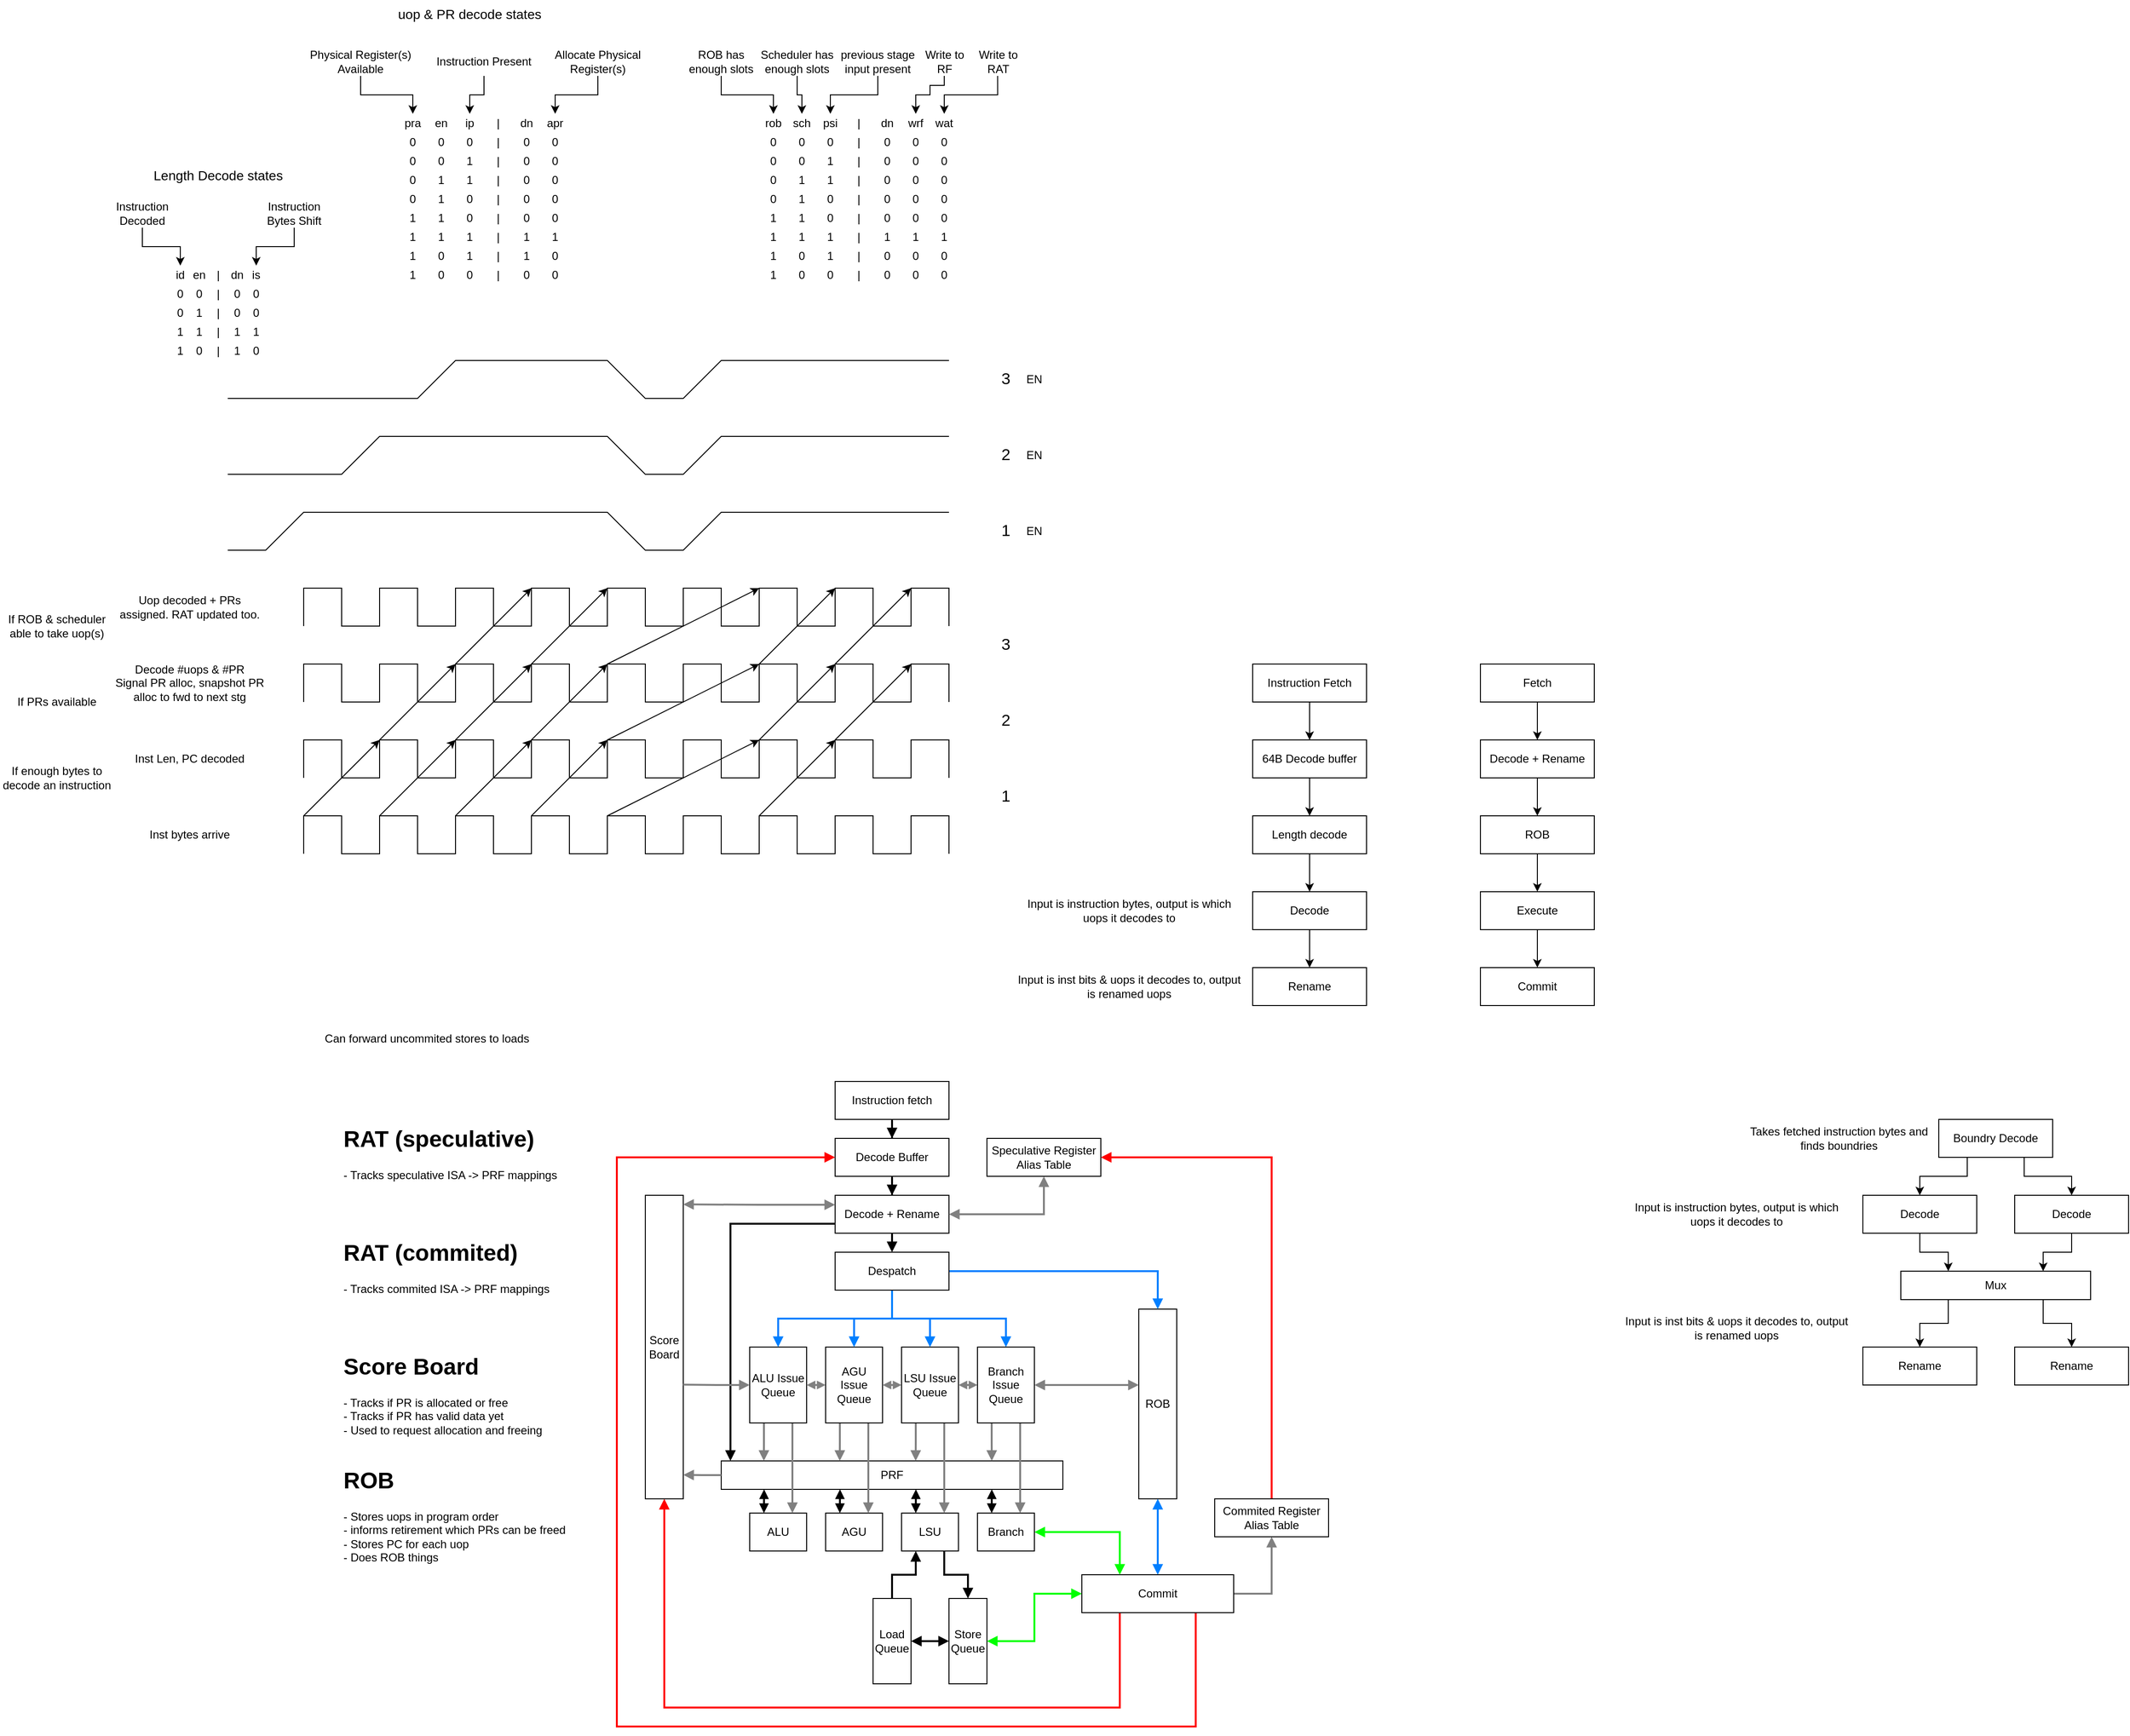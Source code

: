 <mxfile version="28.1.2">
  <diagram name="Page-1" id="AsH5cZQ7E0sas2CTZ7LY">
    <mxGraphModel dx="1413" dy="1589" grid="1" gridSize="10" guides="1" tooltips="1" connect="1" arrows="1" fold="1" page="1" pageScale="1" pageWidth="827" pageHeight="1169" math="0" shadow="0">
      <root>
        <mxCell id="0" />
        <mxCell id="1" parent="0" />
        <mxCell id="VqrO-3gcOEbuM5ed-gqK-8" value="" style="edgeStyle=orthogonalEdgeStyle;rounded=0;orthogonalLoop=1;jettySize=auto;html=1;" edge="1" parent="1" source="VqrO-3gcOEbuM5ed-gqK-2" target="VqrO-3gcOEbuM5ed-gqK-6">
          <mxGeometry relative="1" as="geometry" />
        </mxCell>
        <mxCell id="VqrO-3gcOEbuM5ed-gqK-2" value="Instruction Fetch" style="rounded=0;whiteSpace=wrap;html=1;" vertex="1" parent="1">
          <mxGeometry x="600" width="120" height="40" as="geometry" />
        </mxCell>
        <mxCell id="VqrO-3gcOEbuM5ed-gqK-101" value="" style="edgeStyle=orthogonalEdgeStyle;rounded=0;orthogonalLoop=1;jettySize=auto;html=1;" edge="1" parent="1" source="VqrO-3gcOEbuM5ed-gqK-4" target="VqrO-3gcOEbuM5ed-gqK-100">
          <mxGeometry relative="1" as="geometry" />
        </mxCell>
        <mxCell id="VqrO-3gcOEbuM5ed-gqK-4" value="Length decode" style="rounded=0;whiteSpace=wrap;html=1;" vertex="1" parent="1">
          <mxGeometry x="600" y="160" width="120" height="40" as="geometry" />
        </mxCell>
        <mxCell id="VqrO-3gcOEbuM5ed-gqK-7" value="" style="edgeStyle=orthogonalEdgeStyle;rounded=0;orthogonalLoop=1;jettySize=auto;html=1;" edge="1" parent="1" source="VqrO-3gcOEbuM5ed-gqK-6" target="VqrO-3gcOEbuM5ed-gqK-4">
          <mxGeometry relative="1" as="geometry" />
        </mxCell>
        <mxCell id="VqrO-3gcOEbuM5ed-gqK-6" value="64B Decode buffer" style="rounded=0;whiteSpace=wrap;html=1;" vertex="1" parent="1">
          <mxGeometry x="600" y="80" width="120" height="40" as="geometry" />
        </mxCell>
        <mxCell id="VqrO-3gcOEbuM5ed-gqK-15" value="" style="edgeStyle=orthogonalEdgeStyle;rounded=0;orthogonalLoop=1;jettySize=auto;html=1;" edge="1" parent="1" source="VqrO-3gcOEbuM5ed-gqK-13" target="VqrO-3gcOEbuM5ed-gqK-14">
          <mxGeometry relative="1" as="geometry" />
        </mxCell>
        <mxCell id="VqrO-3gcOEbuM5ed-gqK-13" value="Fetch" style="rounded=0;whiteSpace=wrap;html=1;" vertex="1" parent="1">
          <mxGeometry x="840" width="120" height="40" as="geometry" />
        </mxCell>
        <mxCell id="VqrO-3gcOEbuM5ed-gqK-17" value="" style="edgeStyle=orthogonalEdgeStyle;rounded=0;orthogonalLoop=1;jettySize=auto;html=1;" edge="1" parent="1" source="VqrO-3gcOEbuM5ed-gqK-14" target="VqrO-3gcOEbuM5ed-gqK-16">
          <mxGeometry relative="1" as="geometry" />
        </mxCell>
        <mxCell id="VqrO-3gcOEbuM5ed-gqK-14" value="Decode + Rename" style="rounded=0;whiteSpace=wrap;html=1;" vertex="1" parent="1">
          <mxGeometry x="840" y="80" width="120" height="40" as="geometry" />
        </mxCell>
        <mxCell id="VqrO-3gcOEbuM5ed-gqK-19" value="" style="edgeStyle=orthogonalEdgeStyle;rounded=0;orthogonalLoop=1;jettySize=auto;html=1;" edge="1" parent="1" source="VqrO-3gcOEbuM5ed-gqK-16" target="VqrO-3gcOEbuM5ed-gqK-18">
          <mxGeometry relative="1" as="geometry" />
        </mxCell>
        <mxCell id="VqrO-3gcOEbuM5ed-gqK-16" value="ROB" style="rounded=0;whiteSpace=wrap;html=1;" vertex="1" parent="1">
          <mxGeometry x="840" y="160" width="120" height="40" as="geometry" />
        </mxCell>
        <mxCell id="VqrO-3gcOEbuM5ed-gqK-21" value="" style="edgeStyle=orthogonalEdgeStyle;rounded=0;orthogonalLoop=1;jettySize=auto;html=1;" edge="1" parent="1" source="VqrO-3gcOEbuM5ed-gqK-18" target="VqrO-3gcOEbuM5ed-gqK-20">
          <mxGeometry relative="1" as="geometry" />
        </mxCell>
        <mxCell id="VqrO-3gcOEbuM5ed-gqK-18" value="Execute" style="rounded=0;whiteSpace=wrap;html=1;" vertex="1" parent="1">
          <mxGeometry x="840" y="240" width="120" height="40" as="geometry" />
        </mxCell>
        <mxCell id="VqrO-3gcOEbuM5ed-gqK-20" value="Commit" style="rounded=0;whiteSpace=wrap;html=1;" vertex="1" parent="1">
          <mxGeometry x="840" y="320" width="120" height="40" as="geometry" />
        </mxCell>
        <mxCell id="VqrO-3gcOEbuM5ed-gqK-24" value="" style="edgeStyle=orthogonalEdgeStyle;rounded=0;orthogonalLoop=1;jettySize=auto;html=1;endArrow=block;endFill=1;strokeWidth=2;" edge="1" parent="1" source="VqrO-3gcOEbuM5ed-gqK-22" target="VqrO-3gcOEbuM5ed-gqK-23">
          <mxGeometry relative="1" as="geometry" />
        </mxCell>
        <mxCell id="VqrO-3gcOEbuM5ed-gqK-22" value="Instruction fetch" style="rounded=0;whiteSpace=wrap;html=1;" vertex="1" parent="1">
          <mxGeometry x="160" y="440" width="120" height="40" as="geometry" />
        </mxCell>
        <mxCell id="VqrO-3gcOEbuM5ed-gqK-26" value="" style="edgeStyle=orthogonalEdgeStyle;rounded=0;orthogonalLoop=1;jettySize=auto;html=1;endArrow=block;endFill=1;strokeWidth=2;" edge="1" parent="1" source="VqrO-3gcOEbuM5ed-gqK-23" target="VqrO-3gcOEbuM5ed-gqK-25">
          <mxGeometry relative="1" as="geometry" />
        </mxCell>
        <mxCell id="VqrO-3gcOEbuM5ed-gqK-23" value="Decode Buffer" style="rounded=0;whiteSpace=wrap;html=1;" vertex="1" parent="1">
          <mxGeometry x="160" y="500" width="120" height="40" as="geometry" />
        </mxCell>
        <mxCell id="VqrO-3gcOEbuM5ed-gqK-143" style="edgeStyle=orthogonalEdgeStyle;rounded=0;orthogonalLoop=1;jettySize=auto;html=1;exitX=0.5;exitY=1;exitDx=0;exitDy=0;entryX=0.5;entryY=0;entryDx=0;entryDy=0;endArrow=block;endFill=1;strokeWidth=2;" edge="1" parent="1" source="VqrO-3gcOEbuM5ed-gqK-25" target="VqrO-3gcOEbuM5ed-gqK-138">
          <mxGeometry relative="1" as="geometry" />
        </mxCell>
        <mxCell id="VqrO-3gcOEbuM5ed-gqK-25" value="Decode + Rename" style="rounded=0;whiteSpace=wrap;html=1;" vertex="1" parent="1">
          <mxGeometry x="160" y="560" width="120" height="40" as="geometry" />
        </mxCell>
        <mxCell id="VqrO-3gcOEbuM5ed-gqK-210" value="" style="edgeStyle=orthogonalEdgeStyle;rounded=0;orthogonalLoop=1;jettySize=auto;html=1;endArrow=block;endFill=1;startArrow=block;startFill=1;strokeWidth=2;strokeColor=#007FFF;" edge="1" parent="1" source="VqrO-3gcOEbuM5ed-gqK-27" target="VqrO-3gcOEbuM5ed-gqK-55">
          <mxGeometry relative="1" as="geometry" />
        </mxCell>
        <mxCell id="VqrO-3gcOEbuM5ed-gqK-27" value="ROB" style="rounded=0;whiteSpace=wrap;html=1;" vertex="1" parent="1">
          <mxGeometry x="480" y="680" width="40" height="200" as="geometry" />
        </mxCell>
        <mxCell id="VqrO-3gcOEbuM5ed-gqK-29" value="PRF" style="rounded=0;whiteSpace=wrap;html=1;" vertex="1" parent="1">
          <mxGeometry x="40" y="840" width="360" height="30" as="geometry" />
        </mxCell>
        <mxCell id="VqrO-3gcOEbuM5ed-gqK-205" style="edgeStyle=orthogonalEdgeStyle;rounded=0;orthogonalLoop=1;jettySize=auto;html=1;exitX=0.25;exitY=0;exitDx=0;exitDy=0;endArrow=block;endFill=1;startArrow=block;startFill=1;strokeWidth=2;endSize=5;startSize=5;" edge="1" parent="1" source="VqrO-3gcOEbuM5ed-gqK-30">
          <mxGeometry relative="1" as="geometry">
            <mxPoint x="85.154" y="870" as="targetPoint" />
          </mxGeometry>
        </mxCell>
        <mxCell id="VqrO-3gcOEbuM5ed-gqK-30" value="ALU" style="rounded=0;whiteSpace=wrap;html=1;" vertex="1" parent="1">
          <mxGeometry x="70" y="895" width="60" height="40" as="geometry" />
        </mxCell>
        <mxCell id="VqrO-3gcOEbuM5ed-gqK-204" style="edgeStyle=orthogonalEdgeStyle;rounded=0;orthogonalLoop=1;jettySize=auto;html=1;exitX=0.25;exitY=0;exitDx=0;exitDy=0;endArrow=block;endFill=1;startArrow=block;startFill=1;strokeWidth=2;endSize=5;startSize=5;" edge="1" parent="1" source="VqrO-3gcOEbuM5ed-gqK-38">
          <mxGeometry relative="1" as="geometry">
            <mxPoint x="165.154" y="870" as="targetPoint" />
          </mxGeometry>
        </mxCell>
        <mxCell id="VqrO-3gcOEbuM5ed-gqK-38" value="AGU" style="rounded=0;whiteSpace=wrap;html=1;" vertex="1" parent="1">
          <mxGeometry x="150" y="895" width="60" height="40" as="geometry" />
        </mxCell>
        <mxCell id="VqrO-3gcOEbuM5ed-gqK-202" style="edgeStyle=orthogonalEdgeStyle;rounded=0;orthogonalLoop=1;jettySize=auto;html=1;exitX=0.25;exitY=0;exitDx=0;exitDy=0;endArrow=block;endFill=1;startArrow=block;startFill=1;strokeWidth=2;endSize=5;startSize=5;" edge="1" parent="1" source="VqrO-3gcOEbuM5ed-gqK-46">
          <mxGeometry relative="1" as="geometry">
            <mxPoint x="245.154" y="870" as="targetPoint" />
          </mxGeometry>
        </mxCell>
        <mxCell id="VqrO-3gcOEbuM5ed-gqK-214" style="edgeStyle=orthogonalEdgeStyle;rounded=0;orthogonalLoop=1;jettySize=auto;html=1;exitX=0.75;exitY=1;exitDx=0;exitDy=0;entryX=0.5;entryY=0;entryDx=0;entryDy=0;endArrow=block;endFill=1;strokeWidth=2;" edge="1" parent="1" source="VqrO-3gcOEbuM5ed-gqK-46" target="VqrO-3gcOEbuM5ed-gqK-53">
          <mxGeometry relative="1" as="geometry" />
        </mxCell>
        <mxCell id="VqrO-3gcOEbuM5ed-gqK-215" style="edgeStyle=orthogonalEdgeStyle;rounded=0;orthogonalLoop=1;jettySize=auto;html=1;exitX=0.25;exitY=1;exitDx=0;exitDy=0;entryX=0.5;entryY=0;entryDx=0;entryDy=0;endArrow=none;endFill=0;strokeWidth=2;startArrow=block;startFill=1;" edge="1" parent="1" source="VqrO-3gcOEbuM5ed-gqK-46" target="VqrO-3gcOEbuM5ed-gqK-97">
          <mxGeometry relative="1" as="geometry" />
        </mxCell>
        <mxCell id="VqrO-3gcOEbuM5ed-gqK-46" value="LSU" style="rounded=0;whiteSpace=wrap;html=1;" vertex="1" parent="1">
          <mxGeometry x="230" y="895" width="60" height="40" as="geometry" />
        </mxCell>
        <mxCell id="VqrO-3gcOEbuM5ed-gqK-216" style="edgeStyle=orthogonalEdgeStyle;rounded=0;orthogonalLoop=1;jettySize=auto;html=1;exitX=0;exitY=0.5;exitDx=0;exitDy=0;entryX=1;entryY=0.5;entryDx=0;entryDy=0;startArrow=block;startFill=1;endArrow=block;endFill=1;strokeWidth=2;" edge="1" parent="1" source="VqrO-3gcOEbuM5ed-gqK-53" target="VqrO-3gcOEbuM5ed-gqK-97">
          <mxGeometry relative="1" as="geometry" />
        </mxCell>
        <mxCell id="VqrO-3gcOEbuM5ed-gqK-53" value="Store&lt;br&gt;Queue" style="rounded=0;whiteSpace=wrap;html=1;" vertex="1" parent="1">
          <mxGeometry x="280" y="985" width="40" height="90" as="geometry" />
        </mxCell>
        <mxCell id="VqrO-3gcOEbuM5ed-gqK-212" style="edgeStyle=orthogonalEdgeStyle;rounded=0;orthogonalLoop=1;jettySize=auto;html=1;exitX=1;exitY=0.5;exitDx=0;exitDy=0;entryX=0.5;entryY=1;entryDx=0;entryDy=0;endArrow=block;endFill=1;strokeColor=#808080;strokeWidth=2;" edge="1" parent="1" source="VqrO-3gcOEbuM5ed-gqK-55" target="VqrO-3gcOEbuM5ed-gqK-71">
          <mxGeometry relative="1" as="geometry" />
        </mxCell>
        <mxCell id="VqrO-3gcOEbuM5ed-gqK-213" style="edgeStyle=orthogonalEdgeStyle;rounded=0;orthogonalLoop=1;jettySize=auto;html=1;exitX=0;exitY=0.5;exitDx=0;exitDy=0;entryX=1;entryY=0.5;entryDx=0;entryDy=0;endArrow=block;endFill=1;startArrow=block;startFill=1;strokeColor=#00FF00;strokeWidth=2;" edge="1" parent="1" source="VqrO-3gcOEbuM5ed-gqK-55" target="VqrO-3gcOEbuM5ed-gqK-53">
          <mxGeometry relative="1" as="geometry" />
        </mxCell>
        <mxCell id="VqrO-3gcOEbuM5ed-gqK-217" style="edgeStyle=orthogonalEdgeStyle;rounded=0;orthogonalLoop=1;jettySize=auto;html=1;exitX=0.25;exitY=1;exitDx=0;exitDy=0;entryX=0.5;entryY=1;entryDx=0;entryDy=0;endArrow=block;endFill=1;strokeWidth=2;strokeColor=#FF0000;" edge="1" parent="1" source="VqrO-3gcOEbuM5ed-gqK-55" target="VqrO-3gcOEbuM5ed-gqK-72">
          <mxGeometry relative="1" as="geometry">
            <Array as="points">
              <mxPoint x="460" y="1100" />
              <mxPoint x="-20" y="1100" />
            </Array>
          </mxGeometry>
        </mxCell>
        <mxCell id="VqrO-3gcOEbuM5ed-gqK-218" style="edgeStyle=orthogonalEdgeStyle;rounded=0;orthogonalLoop=1;jettySize=auto;html=1;exitX=0.75;exitY=1;exitDx=0;exitDy=0;entryX=0;entryY=0.5;entryDx=0;entryDy=0;endArrow=block;endFill=1;strokeWidth=2;strokeColor=#FF0000;" edge="1" parent="1" source="VqrO-3gcOEbuM5ed-gqK-55" target="VqrO-3gcOEbuM5ed-gqK-23">
          <mxGeometry relative="1" as="geometry">
            <Array as="points">
              <mxPoint x="540" y="1120" />
              <mxPoint x="-70" y="1120" />
              <mxPoint x="-70" y="520" />
            </Array>
          </mxGeometry>
        </mxCell>
        <mxCell id="VqrO-3gcOEbuM5ed-gqK-55" value="Commit" style="rounded=0;whiteSpace=wrap;html=1;" vertex="1" parent="1">
          <mxGeometry x="420" y="960" width="160" height="40" as="geometry" />
        </mxCell>
        <mxCell id="VqrO-3gcOEbuM5ed-gqK-75" style="edgeStyle=orthogonalEdgeStyle;rounded=0;orthogonalLoop=1;jettySize=auto;html=1;exitX=0.5;exitY=1;exitDx=0;exitDy=0;entryX=1;entryY=0.5;entryDx=0;entryDy=0;endArrow=block;endFill=1;startArrow=block;startFill=1;strokeColor=#808080;strokeWidth=2;" edge="1" parent="1" source="VqrO-3gcOEbuM5ed-gqK-68" target="VqrO-3gcOEbuM5ed-gqK-25">
          <mxGeometry relative="1" as="geometry" />
        </mxCell>
        <mxCell id="VqrO-3gcOEbuM5ed-gqK-68" value="Speculative Register Alias Table" style="rounded=0;whiteSpace=wrap;html=1;" vertex="1" parent="1">
          <mxGeometry x="320" y="500" width="120" height="40" as="geometry" />
        </mxCell>
        <mxCell id="VqrO-3gcOEbuM5ed-gqK-90" style="edgeStyle=orthogonalEdgeStyle;rounded=0;orthogonalLoop=1;jettySize=auto;html=1;exitX=0.5;exitY=0;exitDx=0;exitDy=0;entryX=1;entryY=0.5;entryDx=0;entryDy=0;endArrow=block;endFill=1;strokeWidth=2;strokeColor=#FF0000;" edge="1" parent="1" source="VqrO-3gcOEbuM5ed-gqK-71" target="VqrO-3gcOEbuM5ed-gqK-68">
          <mxGeometry relative="1" as="geometry">
            <mxPoint x="500" y="630" as="targetPoint" />
          </mxGeometry>
        </mxCell>
        <mxCell id="VqrO-3gcOEbuM5ed-gqK-71" value="Commited Register Alias Table" style="rounded=0;whiteSpace=wrap;html=1;" vertex="1" parent="1">
          <mxGeometry x="560" y="880" width="120" height="40" as="geometry" />
        </mxCell>
        <mxCell id="VqrO-3gcOEbuM5ed-gqK-72" value="Score Board" style="rounded=0;whiteSpace=wrap;html=1;" vertex="1" parent="1">
          <mxGeometry x="-40" y="560" width="40" height="320" as="geometry" />
        </mxCell>
        <mxCell id="VqrO-3gcOEbuM5ed-gqK-203" style="edgeStyle=orthogonalEdgeStyle;rounded=0;orthogonalLoop=1;jettySize=auto;html=1;exitX=0.25;exitY=0;exitDx=0;exitDy=0;endArrow=block;endFill=1;startArrow=block;startFill=1;strokeWidth=2;endSize=5;startSize=5;entryX=0.792;entryY=1;entryDx=0;entryDy=0;entryPerimeter=0;" edge="1" parent="1" source="VqrO-3gcOEbuM5ed-gqK-94" target="VqrO-3gcOEbuM5ed-gqK-29">
          <mxGeometry relative="1" as="geometry">
            <mxPoint x="325" y="880" as="targetPoint" />
          </mxGeometry>
        </mxCell>
        <mxCell id="VqrO-3gcOEbuM5ed-gqK-211" style="edgeStyle=orthogonalEdgeStyle;rounded=0;orthogonalLoop=1;jettySize=auto;html=1;exitX=1;exitY=0.5;exitDx=0;exitDy=0;entryX=0.25;entryY=0;entryDx=0;entryDy=0;startArrow=block;startFill=1;endArrow=block;endFill=1;strokeColor=#00FF00;strokeWidth=2;" edge="1" parent="1" source="VqrO-3gcOEbuM5ed-gqK-94" target="VqrO-3gcOEbuM5ed-gqK-55">
          <mxGeometry relative="1" as="geometry" />
        </mxCell>
        <mxCell id="VqrO-3gcOEbuM5ed-gqK-94" value="Branch" style="rounded=0;whiteSpace=wrap;html=1;" vertex="1" parent="1">
          <mxGeometry x="310" y="895" width="60" height="40" as="geometry" />
        </mxCell>
        <mxCell id="VqrO-3gcOEbuM5ed-gqK-97" value="Load&lt;div&gt;Queue&lt;/div&gt;" style="rounded=0;whiteSpace=wrap;html=1;" vertex="1" parent="1">
          <mxGeometry x="200" y="985" width="40" height="90" as="geometry" />
        </mxCell>
        <mxCell id="VqrO-3gcOEbuM5ed-gqK-103" value="" style="edgeStyle=orthogonalEdgeStyle;rounded=0;orthogonalLoop=1;jettySize=auto;html=1;" edge="1" parent="1" source="VqrO-3gcOEbuM5ed-gqK-100" target="VqrO-3gcOEbuM5ed-gqK-102">
          <mxGeometry relative="1" as="geometry" />
        </mxCell>
        <mxCell id="VqrO-3gcOEbuM5ed-gqK-100" value="Decode" style="rounded=0;whiteSpace=wrap;html=1;" vertex="1" parent="1">
          <mxGeometry x="600" y="240" width="120" height="40" as="geometry" />
        </mxCell>
        <mxCell id="VqrO-3gcOEbuM5ed-gqK-102" value="Rename" style="rounded=0;whiteSpace=wrap;html=1;" vertex="1" parent="1">
          <mxGeometry x="600" y="320" width="120" height="40" as="geometry" />
        </mxCell>
        <mxCell id="VqrO-3gcOEbuM5ed-gqK-104" value="Input is instruction bytes, output is which uops it decodes to" style="text;html=1;align=center;verticalAlign=middle;whiteSpace=wrap;rounded=0;" vertex="1" parent="1">
          <mxGeometry x="350" y="240" width="240" height="40" as="geometry" />
        </mxCell>
        <mxCell id="VqrO-3gcOEbuM5ed-gqK-105" value="Input is inst bits &amp;amp; uops it decodes to, output is renamed uops" style="text;html=1;align=center;verticalAlign=middle;whiteSpace=wrap;rounded=0;" vertex="1" parent="1">
          <mxGeometry x="350" y="325" width="240" height="30" as="geometry" />
        </mxCell>
        <mxCell id="VqrO-3gcOEbuM5ed-gqK-114" style="edgeStyle=orthogonalEdgeStyle;rounded=0;orthogonalLoop=1;jettySize=auto;html=1;exitX=0.75;exitY=1;exitDx=0;exitDy=0;entryX=0.5;entryY=0;entryDx=0;entryDy=0;" edge="1" parent="1" source="VqrO-3gcOEbuM5ed-gqK-106" target="VqrO-3gcOEbuM5ed-gqK-113">
          <mxGeometry relative="1" as="geometry" />
        </mxCell>
        <mxCell id="VqrO-3gcOEbuM5ed-gqK-115" style="edgeStyle=orthogonalEdgeStyle;rounded=0;orthogonalLoop=1;jettySize=auto;html=1;exitX=0.25;exitY=1;exitDx=0;exitDy=0;entryX=0.5;entryY=0;entryDx=0;entryDy=0;" edge="1" parent="1" source="VqrO-3gcOEbuM5ed-gqK-106" target="VqrO-3gcOEbuM5ed-gqK-107">
          <mxGeometry relative="1" as="geometry" />
        </mxCell>
        <mxCell id="VqrO-3gcOEbuM5ed-gqK-106" value="Boundry Decode" style="rounded=0;whiteSpace=wrap;html=1;" vertex="1" parent="1">
          <mxGeometry x="1323" y="480" width="120" height="40" as="geometry" />
        </mxCell>
        <mxCell id="VqrO-3gcOEbuM5ed-gqK-125" style="edgeStyle=orthogonalEdgeStyle;rounded=0;orthogonalLoop=1;jettySize=auto;html=1;exitX=0.5;exitY=1;exitDx=0;exitDy=0;entryX=0.25;entryY=0;entryDx=0;entryDy=0;" edge="1" parent="1" source="VqrO-3gcOEbuM5ed-gqK-107" target="VqrO-3gcOEbuM5ed-gqK-124">
          <mxGeometry relative="1" as="geometry" />
        </mxCell>
        <mxCell id="VqrO-3gcOEbuM5ed-gqK-107" value="Decode" style="rounded=0;whiteSpace=wrap;html=1;" vertex="1" parent="1">
          <mxGeometry x="1243" y="560" width="120" height="40" as="geometry" />
        </mxCell>
        <mxCell id="VqrO-3gcOEbuM5ed-gqK-108" value="Rename" style="rounded=0;whiteSpace=wrap;html=1;" vertex="1" parent="1">
          <mxGeometry x="1243" y="720" width="120" height="40" as="geometry" />
        </mxCell>
        <mxCell id="VqrO-3gcOEbuM5ed-gqK-126" style="edgeStyle=orthogonalEdgeStyle;rounded=0;orthogonalLoop=1;jettySize=auto;html=1;exitX=0.5;exitY=1;exitDx=0;exitDy=0;entryX=0.75;entryY=0;entryDx=0;entryDy=0;" edge="1" parent="1" source="VqrO-3gcOEbuM5ed-gqK-113" target="VqrO-3gcOEbuM5ed-gqK-124">
          <mxGeometry relative="1" as="geometry" />
        </mxCell>
        <mxCell id="VqrO-3gcOEbuM5ed-gqK-113" value="Decode" style="rounded=0;whiteSpace=wrap;html=1;" vertex="1" parent="1">
          <mxGeometry x="1403" y="560" width="120" height="40" as="geometry" />
        </mxCell>
        <mxCell id="VqrO-3gcOEbuM5ed-gqK-117" value="Rename" style="rounded=0;whiteSpace=wrap;html=1;" vertex="1" parent="1">
          <mxGeometry x="1403" y="720" width="120" height="40" as="geometry" />
        </mxCell>
        <mxCell id="VqrO-3gcOEbuM5ed-gqK-120" value="Input is instruction bytes, output is which uops it decodes to" style="text;html=1;align=center;verticalAlign=middle;whiteSpace=wrap;rounded=0;" vertex="1" parent="1">
          <mxGeometry x="990" y="560" width="240" height="40" as="geometry" />
        </mxCell>
        <mxCell id="VqrO-3gcOEbuM5ed-gqK-121" value="Input is inst bits &amp;amp; uops it decodes to, output is renamed uops" style="text;html=1;align=center;verticalAlign=middle;whiteSpace=wrap;rounded=0;" vertex="1" parent="1">
          <mxGeometry x="990" y="685" width="240" height="30" as="geometry" />
        </mxCell>
        <mxCell id="VqrO-3gcOEbuM5ed-gqK-122" value="Takes fetched instruction bytes and finds boundries" style="text;html=1;align=center;verticalAlign=middle;whiteSpace=wrap;rounded=0;" vertex="1" parent="1">
          <mxGeometry x="1123" y="480" width="190" height="40" as="geometry" />
        </mxCell>
        <mxCell id="VqrO-3gcOEbuM5ed-gqK-127" style="edgeStyle=orthogonalEdgeStyle;rounded=0;orthogonalLoop=1;jettySize=auto;html=1;exitX=0.25;exitY=1;exitDx=0;exitDy=0;entryX=0.5;entryY=0;entryDx=0;entryDy=0;" edge="1" parent="1" source="VqrO-3gcOEbuM5ed-gqK-124" target="VqrO-3gcOEbuM5ed-gqK-108">
          <mxGeometry relative="1" as="geometry" />
        </mxCell>
        <mxCell id="VqrO-3gcOEbuM5ed-gqK-128" style="edgeStyle=orthogonalEdgeStyle;rounded=0;orthogonalLoop=1;jettySize=auto;html=1;exitX=0.75;exitY=1;exitDx=0;exitDy=0;entryX=0.5;entryY=0;entryDx=0;entryDy=0;" edge="1" parent="1" source="VqrO-3gcOEbuM5ed-gqK-124" target="VqrO-3gcOEbuM5ed-gqK-117">
          <mxGeometry relative="1" as="geometry" />
        </mxCell>
        <mxCell id="VqrO-3gcOEbuM5ed-gqK-124" value="Mux" style="rounded=0;whiteSpace=wrap;html=1;" vertex="1" parent="1">
          <mxGeometry x="1283" y="640" width="200" height="30" as="geometry" />
        </mxCell>
        <mxCell id="VqrO-3gcOEbuM5ed-gqK-130" value="Can forward uncommited stores to loads" style="text;html=1;align=center;verticalAlign=middle;whiteSpace=wrap;rounded=0;" vertex="1" parent="1">
          <mxGeometry x="-430" y="355" width="320" height="80" as="geometry" />
        </mxCell>
        <mxCell id="VqrO-3gcOEbuM5ed-gqK-161" style="edgeStyle=orthogonalEdgeStyle;rounded=0;orthogonalLoop=1;jettySize=auto;html=1;exitX=0.75;exitY=1;exitDx=0;exitDy=0;entryX=0.75;entryY=0;entryDx=0;entryDy=0;endArrow=block;endFill=1;strokeColor=#808080;strokeWidth=2;" edge="1" parent="1" source="VqrO-3gcOEbuM5ed-gqK-131" target="VqrO-3gcOEbuM5ed-gqK-30">
          <mxGeometry relative="1" as="geometry" />
        </mxCell>
        <mxCell id="VqrO-3gcOEbuM5ed-gqK-199" style="edgeStyle=orthogonalEdgeStyle;rounded=0;orthogonalLoop=1;jettySize=auto;html=1;exitX=0.25;exitY=1;exitDx=0;exitDy=0;endArrow=block;endFill=1;strokeColor=#808080;strokeWidth=2;" edge="1" parent="1" source="VqrO-3gcOEbuM5ed-gqK-131">
          <mxGeometry relative="1" as="geometry">
            <mxPoint x="84.933" y="840" as="targetPoint" />
          </mxGeometry>
        </mxCell>
        <mxCell id="VqrO-3gcOEbuM5ed-gqK-131" value="ALU Issue Queue" style="rounded=0;whiteSpace=wrap;html=1;" vertex="1" parent="1">
          <mxGeometry x="70" y="720" width="60" height="80" as="geometry" />
        </mxCell>
        <mxCell id="VqrO-3gcOEbuM5ed-gqK-158" style="edgeStyle=orthogonalEdgeStyle;rounded=0;orthogonalLoop=1;jettySize=auto;html=1;exitX=0.75;exitY=1;exitDx=0;exitDy=0;entryX=0.75;entryY=0;entryDx=0;entryDy=0;endArrow=block;endFill=1;strokeColor=#808080;strokeWidth=2;" edge="1" parent="1" source="VqrO-3gcOEbuM5ed-gqK-133" target="VqrO-3gcOEbuM5ed-gqK-38">
          <mxGeometry relative="1" as="geometry" />
        </mxCell>
        <mxCell id="VqrO-3gcOEbuM5ed-gqK-180" style="edgeStyle=orthogonalEdgeStyle;rounded=0;orthogonalLoop=1;jettySize=auto;html=1;exitX=0;exitY=0.5;exitDx=0;exitDy=0;entryX=1;entryY=0.5;entryDx=0;entryDy=0;endArrow=block;endFill=1;startArrow=block;startFill=1;endSize=4;startSize=4;strokeColor=#808080;strokeWidth=2;" edge="1" parent="1" source="VqrO-3gcOEbuM5ed-gqK-133" target="VqrO-3gcOEbuM5ed-gqK-131">
          <mxGeometry relative="1" as="geometry" />
        </mxCell>
        <mxCell id="VqrO-3gcOEbuM5ed-gqK-198" style="edgeStyle=orthogonalEdgeStyle;rounded=0;orthogonalLoop=1;jettySize=auto;html=1;exitX=0.25;exitY=1;exitDx=0;exitDy=0;endArrow=block;endFill=1;strokeColor=#808080;strokeWidth=2;" edge="1" parent="1" source="VqrO-3gcOEbuM5ed-gqK-133">
          <mxGeometry relative="1" as="geometry">
            <mxPoint x="164.933" y="840" as="targetPoint" />
          </mxGeometry>
        </mxCell>
        <mxCell id="VqrO-3gcOEbuM5ed-gqK-133" value="AGU Issue Queue" style="rounded=0;whiteSpace=wrap;html=1;" vertex="1" parent="1">
          <mxGeometry x="150" y="720" width="60" height="80" as="geometry" />
        </mxCell>
        <mxCell id="VqrO-3gcOEbuM5ed-gqK-155" style="edgeStyle=orthogonalEdgeStyle;rounded=0;orthogonalLoop=1;jettySize=auto;html=1;exitX=0.75;exitY=1;exitDx=0;exitDy=0;entryX=0.75;entryY=0;entryDx=0;entryDy=0;endArrow=block;endFill=1;strokeColor=#808080;strokeWidth=2;" edge="1" parent="1" source="VqrO-3gcOEbuM5ed-gqK-134" target="VqrO-3gcOEbuM5ed-gqK-46">
          <mxGeometry relative="1" as="geometry" />
        </mxCell>
        <mxCell id="VqrO-3gcOEbuM5ed-gqK-179" style="edgeStyle=orthogonalEdgeStyle;rounded=0;orthogonalLoop=1;jettySize=auto;html=1;exitX=0;exitY=0.5;exitDx=0;exitDy=0;entryX=1;entryY=0.5;entryDx=0;entryDy=0;endArrow=block;endFill=1;startArrow=block;startFill=1;endSize=4;startSize=4;strokeColor=#808080;strokeWidth=2;" edge="1" parent="1" source="VqrO-3gcOEbuM5ed-gqK-134" target="VqrO-3gcOEbuM5ed-gqK-133">
          <mxGeometry relative="1" as="geometry" />
        </mxCell>
        <mxCell id="VqrO-3gcOEbuM5ed-gqK-197" style="edgeStyle=orthogonalEdgeStyle;rounded=0;orthogonalLoop=1;jettySize=auto;html=1;exitX=0.25;exitY=1;exitDx=0;exitDy=0;endArrow=block;endFill=1;strokeColor=#808080;strokeWidth=2;" edge="1" parent="1" source="VqrO-3gcOEbuM5ed-gqK-134">
          <mxGeometry relative="1" as="geometry">
            <mxPoint x="244.933" y="840" as="targetPoint" />
          </mxGeometry>
        </mxCell>
        <mxCell id="VqrO-3gcOEbuM5ed-gqK-134" value="LSU Issue Queue" style="rounded=0;whiteSpace=wrap;html=1;" vertex="1" parent="1">
          <mxGeometry x="230" y="720" width="60" height="80" as="geometry" />
        </mxCell>
        <mxCell id="VqrO-3gcOEbuM5ed-gqK-139" style="edgeStyle=orthogonalEdgeStyle;rounded=0;orthogonalLoop=1;jettySize=auto;html=1;exitX=1;exitY=0.5;exitDx=0;exitDy=0;entryX=0.5;entryY=0;entryDx=0;entryDy=0;endArrow=block;endFill=1;strokeWidth=2;strokeColor=#007FFF;" edge="1" parent="1" source="VqrO-3gcOEbuM5ed-gqK-138" target="VqrO-3gcOEbuM5ed-gqK-27">
          <mxGeometry relative="1" as="geometry" />
        </mxCell>
        <mxCell id="VqrO-3gcOEbuM5ed-gqK-141" style="edgeStyle=orthogonalEdgeStyle;rounded=0;orthogonalLoop=1;jettySize=auto;html=1;exitX=0.5;exitY=1;exitDx=0;exitDy=0;entryX=0.5;entryY=0;entryDx=0;entryDy=0;endArrow=block;endFill=1;strokeColor=#007FFF;strokeWidth=2;" edge="1" parent="1" source="VqrO-3gcOEbuM5ed-gqK-138" target="VqrO-3gcOEbuM5ed-gqK-133">
          <mxGeometry relative="1" as="geometry" />
        </mxCell>
        <mxCell id="VqrO-3gcOEbuM5ed-gqK-142" style="edgeStyle=orthogonalEdgeStyle;rounded=0;orthogonalLoop=1;jettySize=auto;html=1;entryX=0.5;entryY=0;entryDx=0;entryDy=0;exitX=0.5;exitY=1;exitDx=0;exitDy=0;endArrow=block;endFill=1;strokeColor=#007FFF;strokeWidth=2;" edge="1" parent="1" source="VqrO-3gcOEbuM5ed-gqK-138" target="VqrO-3gcOEbuM5ed-gqK-131">
          <mxGeometry relative="1" as="geometry">
            <mxPoint x="220" y="693" as="sourcePoint" />
          </mxGeometry>
        </mxCell>
        <mxCell id="VqrO-3gcOEbuM5ed-gqK-194" style="edgeStyle=orthogonalEdgeStyle;rounded=0;orthogonalLoop=1;jettySize=auto;html=1;exitX=0.5;exitY=1;exitDx=0;exitDy=0;entryX=0.5;entryY=0;entryDx=0;entryDy=0;endArrow=block;endFill=1;strokeColor=#007FFF;strokeWidth=2;" edge="1" parent="1" source="VqrO-3gcOEbuM5ed-gqK-138" target="VqrO-3gcOEbuM5ed-gqK-134">
          <mxGeometry relative="1" as="geometry" />
        </mxCell>
        <mxCell id="VqrO-3gcOEbuM5ed-gqK-195" style="edgeStyle=orthogonalEdgeStyle;rounded=0;orthogonalLoop=1;jettySize=auto;html=1;exitX=0.5;exitY=1;exitDx=0;exitDy=0;entryX=0.5;entryY=0;entryDx=0;entryDy=0;endArrow=block;endFill=1;strokeColor=#007FFF;strokeWidth=2;" edge="1" parent="1" source="VqrO-3gcOEbuM5ed-gqK-138" target="VqrO-3gcOEbuM5ed-gqK-177">
          <mxGeometry relative="1" as="geometry" />
        </mxCell>
        <mxCell id="VqrO-3gcOEbuM5ed-gqK-138" value="Despatch" style="rounded=0;whiteSpace=wrap;html=1;" vertex="1" parent="1">
          <mxGeometry x="160" y="620" width="120" height="40" as="geometry" />
        </mxCell>
        <mxCell id="VqrO-3gcOEbuM5ed-gqK-178" style="edgeStyle=orthogonalEdgeStyle;rounded=0;orthogonalLoop=1;jettySize=auto;html=1;exitX=1;exitY=0.5;exitDx=0;exitDy=0;entryX=0;entryY=0.4;entryDx=0;entryDy=0;entryPerimeter=0;endArrow=block;endFill=1;startArrow=block;startFill=1;strokeColor=#808080;strokeWidth=2;" edge="1" parent="1" source="VqrO-3gcOEbuM5ed-gqK-177" target="VqrO-3gcOEbuM5ed-gqK-27">
          <mxGeometry relative="1" as="geometry" />
        </mxCell>
        <mxCell id="VqrO-3gcOEbuM5ed-gqK-183" value="" style="edgeStyle=orthogonalEdgeStyle;rounded=0;orthogonalLoop=1;jettySize=auto;html=1;exitX=1;exitY=0.5;exitDx=0;exitDy=0;entryX=0;entryY=0.5;entryDx=0;entryDy=0;endArrow=block;endFill=1;startArrow=block;startFill=1;strokeColor=#808080;strokeWidth=2;endSize=4;startSize=4;" edge="1" parent="1" source="VqrO-3gcOEbuM5ed-gqK-134" target="VqrO-3gcOEbuM5ed-gqK-177">
          <mxGeometry relative="1" as="geometry">
            <mxPoint x="290" y="760" as="sourcePoint" />
            <mxPoint x="440" y="760" as="targetPoint" />
          </mxGeometry>
        </mxCell>
        <mxCell id="VqrO-3gcOEbuM5ed-gqK-190" style="edgeStyle=orthogonalEdgeStyle;rounded=0;orthogonalLoop=1;jettySize=auto;html=1;exitX=0.75;exitY=1;exitDx=0;exitDy=0;entryX=0.75;entryY=0;entryDx=0;entryDy=0;endArrow=block;endFill=1;strokeColor=#808080;strokeWidth=2;" edge="1" parent="1" source="VqrO-3gcOEbuM5ed-gqK-177" target="VqrO-3gcOEbuM5ed-gqK-94">
          <mxGeometry relative="1" as="geometry" />
        </mxCell>
        <mxCell id="VqrO-3gcOEbuM5ed-gqK-196" style="edgeStyle=orthogonalEdgeStyle;rounded=0;orthogonalLoop=1;jettySize=auto;html=1;exitX=0.25;exitY=1;exitDx=0;exitDy=0;endArrow=block;endFill=1;entryX=0.792;entryY=0;entryDx=0;entryDy=0;entryPerimeter=0;strokeColor=#808080;strokeWidth=2;" edge="1" parent="1" source="VqrO-3gcOEbuM5ed-gqK-177" target="VqrO-3gcOEbuM5ed-gqK-29">
          <mxGeometry relative="1" as="geometry">
            <mxPoint x="335.067" y="840" as="targetPoint" />
          </mxGeometry>
        </mxCell>
        <mxCell id="VqrO-3gcOEbuM5ed-gqK-177" value="Branch Issue Queue" style="rounded=0;whiteSpace=wrap;html=1;" vertex="1" parent="1">
          <mxGeometry x="310" y="720" width="60" height="80" as="geometry" />
        </mxCell>
        <mxCell id="VqrO-3gcOEbuM5ed-gqK-185" value="&lt;h1 style=&quot;margin-top: 0px;&quot;&gt;Score Board&lt;/h1&gt;&lt;div&gt;- Tracks if PR is allocated or free&lt;/div&gt;&lt;div&gt;- Tracks if PR has valid data yet&lt;/div&gt;&lt;div&gt;- Used to request allocation and freeing&lt;/div&gt;" style="text;html=1;whiteSpace=wrap;overflow=hidden;rounded=0;" vertex="1" parent="1">
          <mxGeometry x="-360" y="720" width="240" height="120" as="geometry" />
        </mxCell>
        <mxCell id="VqrO-3gcOEbuM5ed-gqK-186" value="&lt;h1 style=&quot;margin-top: 0px;&quot;&gt;RAT (speculative)&lt;/h1&gt;&lt;div&gt;- Tracks speculative ISA -&amp;gt; PRF mappings&lt;/div&gt;" style="text;html=1;whiteSpace=wrap;overflow=hidden;rounded=0;" vertex="1" parent="1">
          <mxGeometry x="-360" y="480" width="240" height="120" as="geometry" />
        </mxCell>
        <mxCell id="VqrO-3gcOEbuM5ed-gqK-187" value="&lt;h1 style=&quot;margin-top: 0px;&quot;&gt;RAT (commited)&lt;/h1&gt;&lt;div&gt;- Tracks commited ISA -&amp;gt; PRF mappings&lt;/div&gt;" style="text;html=1;whiteSpace=wrap;overflow=hidden;rounded=0;" vertex="1" parent="1">
          <mxGeometry x="-360" y="600" width="240" height="120" as="geometry" />
        </mxCell>
        <mxCell id="VqrO-3gcOEbuM5ed-gqK-188" value="&lt;h1 style=&quot;margin-top: 0px;&quot;&gt;&lt;span style=&quot;background-color: transparent; color: light-dark(rgb(0, 0, 0), rgb(255, 255, 255));&quot;&gt;ROB&lt;/span&gt;&lt;/h1&gt;&lt;div&gt;- Stores uops in program order&lt;/div&gt;&lt;div&gt;- informs retirement which PRs can be freed&lt;/div&gt;&lt;div&gt;- Stores PC for each uop&lt;/div&gt;&lt;div&gt;- Does ROB things&lt;/div&gt;" style="text;html=1;whiteSpace=wrap;overflow=hidden;rounded=0;" vertex="1" parent="1">
          <mxGeometry x="-360" y="840" width="240" height="120" as="geometry" />
        </mxCell>
        <mxCell id="VqrO-3gcOEbuM5ed-gqK-206" style="edgeStyle=orthogonalEdgeStyle;rounded=0;orthogonalLoop=1;jettySize=auto;html=1;exitX=0;exitY=0.5;exitDx=0;exitDy=0;entryX=1;entryY=0.921;entryDx=0;entryDy=0;entryPerimeter=0;endArrow=block;endFill=1;strokeColor=#808080;strokeWidth=2;" edge="1" parent="1" source="VqrO-3gcOEbuM5ed-gqK-29" target="VqrO-3gcOEbuM5ed-gqK-72">
          <mxGeometry relative="1" as="geometry" />
        </mxCell>
        <mxCell id="VqrO-3gcOEbuM5ed-gqK-207" style="edgeStyle=orthogonalEdgeStyle;rounded=0;orthogonalLoop=1;jettySize=auto;html=1;exitX=0;exitY=0.75;exitDx=0;exitDy=0;entryX=0.027;entryY=0;entryDx=0;entryDy=0;entryPerimeter=0;endArrow=block;endFill=1;strokeWidth=2;" edge="1" parent="1" source="VqrO-3gcOEbuM5ed-gqK-25" target="VqrO-3gcOEbuM5ed-gqK-29">
          <mxGeometry relative="1" as="geometry">
            <Array as="points">
              <mxPoint x="50" y="590" />
            </Array>
          </mxGeometry>
        </mxCell>
        <mxCell id="VqrO-3gcOEbuM5ed-gqK-208" style="edgeStyle=orthogonalEdgeStyle;rounded=0;orthogonalLoop=1;jettySize=auto;html=1;exitX=0;exitY=0.25;exitDx=0;exitDy=0;entryX=0.998;entryY=0.03;entryDx=0;entryDy=0;entryPerimeter=0;startArrow=block;startFill=1;endArrow=block;endFill=1;strokeWidth=2;strokeColor=#808080;" edge="1" parent="1" source="VqrO-3gcOEbuM5ed-gqK-25" target="VqrO-3gcOEbuM5ed-gqK-72">
          <mxGeometry relative="1" as="geometry" />
        </mxCell>
        <mxCell id="VqrO-3gcOEbuM5ed-gqK-209" style="edgeStyle=orthogonalEdgeStyle;rounded=0;orthogonalLoop=1;jettySize=auto;html=1;exitX=0;exitY=0.5;exitDx=0;exitDy=0;entryX=1;entryY=0.624;entryDx=0;entryDy=0;entryPerimeter=0;startArrow=block;startFill=1;endArrow=none;endFill=0;strokeColor=#808080;strokeWidth=2;" edge="1" parent="1" source="VqrO-3gcOEbuM5ed-gqK-131" target="VqrO-3gcOEbuM5ed-gqK-72">
          <mxGeometry relative="1" as="geometry" />
        </mxCell>
        <mxCell id="VqrO-3gcOEbuM5ed-gqK-219" value="" style="endArrow=none;html=1;rounded=0;" edge="1" parent="1">
          <mxGeometry width="50" height="50" relative="1" as="geometry">
            <mxPoint x="-400" y="40" as="sourcePoint" />
            <mxPoint x="280" y="40" as="targetPoint" />
            <Array as="points">
              <mxPoint x="-400" />
              <mxPoint x="-360" />
              <mxPoint x="-360" y="40" />
              <mxPoint x="-320" y="40" />
              <mxPoint x="-320" />
              <mxPoint x="-280" />
              <mxPoint x="-280" y="40" />
              <mxPoint x="-240" y="40" />
              <mxPoint x="-240" />
              <mxPoint x="-200" />
              <mxPoint x="-200" y="40" />
              <mxPoint x="-160" y="40" />
              <mxPoint x="-160" />
              <mxPoint x="-120" />
              <mxPoint x="-120" y="40" />
              <mxPoint x="-80" y="40" />
              <mxPoint x="-80" />
              <mxPoint x="-40" />
              <mxPoint x="-40" y="40" />
              <mxPoint y="40" />
              <mxPoint />
              <mxPoint x="40" />
              <mxPoint x="40" y="40" />
              <mxPoint x="80" y="40" />
              <mxPoint x="80" />
              <mxPoint x="120" />
              <mxPoint x="120" y="40" />
              <mxPoint x="160" y="40" />
              <mxPoint x="160" />
              <mxPoint x="200" />
              <mxPoint x="200" y="40" />
              <mxPoint x="240" y="40" />
              <mxPoint x="240" />
              <mxPoint x="280" />
            </Array>
          </mxGeometry>
        </mxCell>
        <mxCell id="VqrO-3gcOEbuM5ed-gqK-240" value="Inst bytes arrive" style="text;html=1;align=center;verticalAlign=middle;whiteSpace=wrap;rounded=0;" vertex="1" parent="1">
          <mxGeometry x="-600" y="160" width="160" height="40" as="geometry" />
        </mxCell>
        <mxCell id="VqrO-3gcOEbuM5ed-gqK-241" value="Inst Len, PC decoded" style="text;html=1;align=center;verticalAlign=middle;whiteSpace=wrap;rounded=0;" vertex="1" parent="1">
          <mxGeometry x="-600" y="80" width="160" height="40" as="geometry" />
        </mxCell>
        <mxCell id="VqrO-3gcOEbuM5ed-gqK-242" value="&lt;div&gt;Decode #uops &amp;amp; #PR&lt;/div&gt;&lt;div&gt;Signal PR alloc, snapshot PR alloc to fwd to next stg&lt;/div&gt;" style="text;html=1;align=center;verticalAlign=middle;whiteSpace=wrap;rounded=0;" vertex="1" parent="1">
          <mxGeometry x="-600" y="-10" width="160" height="60" as="geometry" />
        </mxCell>
        <mxCell id="VqrO-3gcOEbuM5ed-gqK-243" value="" style="endArrow=none;html=1;rounded=0;" edge="1" parent="1">
          <mxGeometry width="50" height="50" relative="1" as="geometry">
            <mxPoint x="-400" y="120" as="sourcePoint" />
            <mxPoint x="280" y="120" as="targetPoint" />
            <Array as="points">
              <mxPoint x="-400" y="80" />
              <mxPoint x="-360" y="80" />
              <mxPoint x="-360" y="120" />
              <mxPoint x="-320" y="120" />
              <mxPoint x="-320" y="80" />
              <mxPoint x="-280" y="80" />
              <mxPoint x="-280" y="120" />
              <mxPoint x="-240" y="120" />
              <mxPoint x="-240" y="80" />
              <mxPoint x="-200" y="80" />
              <mxPoint x="-200" y="120" />
              <mxPoint x="-160" y="120" />
              <mxPoint x="-160" y="80" />
              <mxPoint x="-120" y="80" />
              <mxPoint x="-120" y="120" />
              <mxPoint x="-80" y="120" />
              <mxPoint x="-80" y="80" />
              <mxPoint x="-40" y="80" />
              <mxPoint x="-40" y="120" />
              <mxPoint y="120" />
              <mxPoint y="80" />
              <mxPoint x="40" y="80" />
              <mxPoint x="40" y="120" />
              <mxPoint x="80" y="120" />
              <mxPoint x="80" y="80" />
              <mxPoint x="120" y="80" />
              <mxPoint x="120" y="120" />
              <mxPoint x="160" y="120" />
              <mxPoint x="160" y="80" />
              <mxPoint x="200" y="80" />
              <mxPoint x="200" y="120" />
              <mxPoint x="240" y="120" />
              <mxPoint x="240" y="80" />
              <mxPoint x="280" y="80" />
            </Array>
          </mxGeometry>
        </mxCell>
        <mxCell id="VqrO-3gcOEbuM5ed-gqK-244" value="" style="endArrow=none;html=1;rounded=0;" edge="1" parent="1">
          <mxGeometry width="50" height="50" relative="1" as="geometry">
            <mxPoint x="-400" y="200" as="sourcePoint" />
            <mxPoint x="280" y="200" as="targetPoint" />
            <Array as="points">
              <mxPoint x="-400" y="160" />
              <mxPoint x="-360" y="160" />
              <mxPoint x="-360" y="200" />
              <mxPoint x="-320" y="200" />
              <mxPoint x="-320" y="160" />
              <mxPoint x="-280" y="160" />
              <mxPoint x="-280" y="200" />
              <mxPoint x="-240" y="200" />
              <mxPoint x="-240" y="160" />
              <mxPoint x="-200" y="160" />
              <mxPoint x="-200" y="200" />
              <mxPoint x="-160" y="200" />
              <mxPoint x="-160" y="160" />
              <mxPoint x="-120" y="160" />
              <mxPoint x="-120" y="200" />
              <mxPoint x="-80" y="200" />
              <mxPoint x="-80" y="160" />
              <mxPoint x="-40" y="160" />
              <mxPoint x="-40" y="200" />
              <mxPoint y="200" />
              <mxPoint y="160" />
              <mxPoint x="40" y="160" />
              <mxPoint x="40" y="200" />
              <mxPoint x="80" y="200" />
              <mxPoint x="80" y="160" />
              <mxPoint x="120" y="160" />
              <mxPoint x="120" y="200" />
              <mxPoint x="160" y="200" />
              <mxPoint x="160" y="160" />
              <mxPoint x="200" y="160" />
              <mxPoint x="200" y="200" />
              <mxPoint x="240" y="200" />
              <mxPoint x="240" y="160" />
              <mxPoint x="280" y="160" />
            </Array>
          </mxGeometry>
        </mxCell>
        <mxCell id="VqrO-3gcOEbuM5ed-gqK-249" value="" style="endArrow=none;html=1;rounded=0;" edge="1" parent="1">
          <mxGeometry width="50" height="50" relative="1" as="geometry">
            <mxPoint x="-400" y="-40" as="sourcePoint" />
            <mxPoint x="280" y="-40" as="targetPoint" />
            <Array as="points">
              <mxPoint x="-400" y="-80" />
              <mxPoint x="-360" y="-80" />
              <mxPoint x="-360" y="-40" />
              <mxPoint x="-320" y="-40" />
              <mxPoint x="-320" y="-80" />
              <mxPoint x="-280" y="-80" />
              <mxPoint x="-280" y="-40" />
              <mxPoint x="-240" y="-40" />
              <mxPoint x="-240" y="-80" />
              <mxPoint x="-200" y="-80" />
              <mxPoint x="-200" y="-40" />
              <mxPoint x="-160" y="-40" />
              <mxPoint x="-160" y="-80" />
              <mxPoint x="-120" y="-80" />
              <mxPoint x="-120" y="-40" />
              <mxPoint x="-80" y="-40" />
              <mxPoint x="-80" y="-80" />
              <mxPoint x="-40" y="-80" />
              <mxPoint x="-40" y="-40" />
              <mxPoint y="-40" />
              <mxPoint y="-80" />
              <mxPoint x="40" y="-80" />
              <mxPoint x="40" y="-40" />
              <mxPoint x="80" y="-40" />
              <mxPoint x="80" y="-80" />
              <mxPoint x="120" y="-80" />
              <mxPoint x="120" y="-40" />
              <mxPoint x="160" y="-40" />
              <mxPoint x="160" y="-80" />
              <mxPoint x="200" y="-80" />
              <mxPoint x="200" y="-40" />
              <mxPoint x="240" y="-40" />
              <mxPoint x="240" y="-80" />
              <mxPoint x="280" y="-80" />
            </Array>
          </mxGeometry>
        </mxCell>
        <mxCell id="VqrO-3gcOEbuM5ed-gqK-251" value="Uop decoded + PRs assigned. RAT updated too." style="text;html=1;align=center;verticalAlign=middle;whiteSpace=wrap;rounded=0;" vertex="1" parent="1">
          <mxGeometry x="-600" y="-80" width="160" height="40" as="geometry" />
        </mxCell>
        <mxCell id="VqrO-3gcOEbuM5ed-gqK-259" value="If ROB &amp;amp; scheduler able to take uop(s)" style="text;html=1;align=center;verticalAlign=middle;whiteSpace=wrap;rounded=0;" vertex="1" parent="1">
          <mxGeometry x="-720" y="-60" width="120" height="40" as="geometry" />
        </mxCell>
        <mxCell id="VqrO-3gcOEbuM5ed-gqK-264" value="" style="endArrow=classic;html=1;rounded=0;" edge="1" parent="1">
          <mxGeometry width="50" height="50" relative="1" as="geometry">
            <mxPoint x="-400" y="160" as="sourcePoint" />
            <mxPoint x="-320" y="80" as="targetPoint" />
          </mxGeometry>
        </mxCell>
        <mxCell id="VqrO-3gcOEbuM5ed-gqK-265" value="&lt;font style=&quot;font-size: 17px;&quot;&gt;1&lt;/font&gt;" style="text;html=1;align=center;verticalAlign=middle;whiteSpace=wrap;rounded=0;" vertex="1" parent="1">
          <mxGeometry x="320" y="120" width="40" height="40" as="geometry" />
        </mxCell>
        <mxCell id="VqrO-3gcOEbuM5ed-gqK-266" value="&lt;font style=&quot;font-size: 17px;&quot;&gt;2&lt;/font&gt;" style="text;html=1;align=center;verticalAlign=middle;whiteSpace=wrap;rounded=0;" vertex="1" parent="1">
          <mxGeometry x="320" y="40" width="40" height="40" as="geometry" />
        </mxCell>
        <mxCell id="VqrO-3gcOEbuM5ed-gqK-267" value="&lt;font style=&quot;font-size: 17px;&quot;&gt;3&lt;/font&gt;" style="text;html=1;align=center;verticalAlign=middle;whiteSpace=wrap;rounded=0;" vertex="1" parent="1">
          <mxGeometry x="320" y="-40" width="40" height="40" as="geometry" />
        </mxCell>
        <mxCell id="VqrO-3gcOEbuM5ed-gqK-269" value="&lt;font style=&quot;font-size: 17px;&quot;&gt;2&lt;/font&gt;" style="text;html=1;align=center;verticalAlign=middle;whiteSpace=wrap;rounded=0;" vertex="1" parent="1">
          <mxGeometry x="320" y="-240" width="40" height="40" as="geometry" />
        </mxCell>
        <mxCell id="VqrO-3gcOEbuM5ed-gqK-271" value="&lt;font style=&quot;font-size: 17px;&quot;&gt;1&lt;/font&gt;" style="text;html=1;align=center;verticalAlign=middle;whiteSpace=wrap;rounded=0;" vertex="1" parent="1">
          <mxGeometry x="320" y="-160" width="40" height="40" as="geometry" />
        </mxCell>
        <mxCell id="VqrO-3gcOEbuM5ed-gqK-272" value="" style="endArrow=classic;html=1;rounded=0;" edge="1" parent="1">
          <mxGeometry width="50" height="50" relative="1" as="geometry">
            <mxPoint x="-240" as="sourcePoint" />
            <mxPoint x="-160" y="-80" as="targetPoint" />
          </mxGeometry>
        </mxCell>
        <mxCell id="VqrO-3gcOEbuM5ed-gqK-273" value="" style="endArrow=none;html=1;rounded=0;" edge="1" parent="1">
          <mxGeometry width="50" height="50" relative="1" as="geometry">
            <mxPoint x="-480" y="-120" as="sourcePoint" />
            <mxPoint x="280" y="-160" as="targetPoint" />
            <Array as="points">
              <mxPoint x="-440" y="-120" />
              <mxPoint x="-400" y="-160" />
              <mxPoint x="-80" y="-160" />
              <mxPoint x="-40" y="-120" />
              <mxPoint y="-120" />
              <mxPoint x="40" y="-160" />
            </Array>
          </mxGeometry>
        </mxCell>
        <mxCell id="VqrO-3gcOEbuM5ed-gqK-274" value="" style="endArrow=none;html=1;rounded=0;" edge="1" parent="1">
          <mxGeometry width="50" height="50" relative="1" as="geometry">
            <mxPoint x="-480" y="-200" as="sourcePoint" />
            <mxPoint x="280" y="-240" as="targetPoint" />
            <Array as="points">
              <mxPoint x="-360" y="-200" />
              <mxPoint x="-320" y="-240" />
              <mxPoint x="-80" y="-240" />
              <mxPoint x="-40" y="-200" />
              <mxPoint y="-200" />
              <mxPoint x="40" y="-240" />
            </Array>
          </mxGeometry>
        </mxCell>
        <mxCell id="VqrO-3gcOEbuM5ed-gqK-275" value="" style="endArrow=classic;html=1;rounded=0;" edge="1" parent="1">
          <mxGeometry width="50" height="50" relative="1" as="geometry">
            <mxPoint x="-160" as="sourcePoint" />
            <mxPoint x="-80" y="-80" as="targetPoint" />
          </mxGeometry>
        </mxCell>
        <mxCell id="VqrO-3gcOEbuM5ed-gqK-276" value="" style="endArrow=classic;html=1;rounded=0;" edge="1" parent="1">
          <mxGeometry width="50" height="50" relative="1" as="geometry">
            <mxPoint x="-320" y="80" as="sourcePoint" />
            <mxPoint x="-240" as="targetPoint" />
          </mxGeometry>
        </mxCell>
        <mxCell id="VqrO-3gcOEbuM5ed-gqK-277" value="" style="endArrow=classic;html=1;rounded=0;" edge="1" parent="1">
          <mxGeometry width="50" height="50" relative="1" as="geometry">
            <mxPoint x="-240" y="80" as="sourcePoint" />
            <mxPoint x="-160" as="targetPoint" />
          </mxGeometry>
        </mxCell>
        <mxCell id="VqrO-3gcOEbuM5ed-gqK-278" value="" style="endArrow=classic;html=1;rounded=0;" edge="1" parent="1">
          <mxGeometry width="50" height="50" relative="1" as="geometry">
            <mxPoint x="-320" y="160" as="sourcePoint" />
            <mxPoint x="-240" y="80" as="targetPoint" />
          </mxGeometry>
        </mxCell>
        <mxCell id="VqrO-3gcOEbuM5ed-gqK-279" value="" style="endArrow=classic;html=1;rounded=0;" edge="1" parent="1">
          <mxGeometry width="50" height="50" relative="1" as="geometry">
            <mxPoint x="-240" y="160" as="sourcePoint" />
            <mxPoint x="-160" y="80" as="targetPoint" />
          </mxGeometry>
        </mxCell>
        <mxCell id="VqrO-3gcOEbuM5ed-gqK-280" value="" style="endArrow=classic;html=1;rounded=0;" edge="1" parent="1">
          <mxGeometry width="50" height="50" relative="1" as="geometry">
            <mxPoint x="-160" y="80" as="sourcePoint" />
            <mxPoint x="-80" as="targetPoint" />
          </mxGeometry>
        </mxCell>
        <mxCell id="VqrO-3gcOEbuM5ed-gqK-281" value="" style="endArrow=classic;html=1;rounded=0;" edge="1" parent="1">
          <mxGeometry width="50" height="50" relative="1" as="geometry">
            <mxPoint x="-80" as="sourcePoint" />
            <mxPoint x="80" y="-80" as="targetPoint" />
          </mxGeometry>
        </mxCell>
        <mxCell id="VqrO-3gcOEbuM5ed-gqK-282" value="If PRs available" style="text;html=1;align=center;verticalAlign=middle;whiteSpace=wrap;rounded=0;" vertex="1" parent="1">
          <mxGeometry x="-720" y="20" width="120" height="40" as="geometry" />
        </mxCell>
        <mxCell id="VqrO-3gcOEbuM5ed-gqK-283" value="If enough bytes to decode an instruction" style="text;html=1;align=center;verticalAlign=middle;whiteSpace=wrap;rounded=0;" vertex="1" parent="1">
          <mxGeometry x="-720" y="100" width="120" height="40" as="geometry" />
        </mxCell>
        <mxCell id="VqrO-3gcOEbuM5ed-gqK-284" value="" style="endArrow=none;html=1;rounded=0;" edge="1" parent="1">
          <mxGeometry width="50" height="50" relative="1" as="geometry">
            <mxPoint x="-480" y="-280" as="sourcePoint" />
            <mxPoint x="280" y="-320" as="targetPoint" />
            <Array as="points">
              <mxPoint x="-280" y="-280" />
              <mxPoint x="-240" y="-320" />
              <mxPoint x="-80" y="-320" />
              <mxPoint x="-40" y="-280" />
              <mxPoint y="-280" />
              <mxPoint x="40" y="-320" />
            </Array>
          </mxGeometry>
        </mxCell>
        <mxCell id="VqrO-3gcOEbuM5ed-gqK-285" value="&lt;font style=&quot;font-size: 17px;&quot;&gt;3&lt;/font&gt;" style="text;html=1;align=center;verticalAlign=middle;whiteSpace=wrap;rounded=0;" vertex="1" parent="1">
          <mxGeometry x="320" y="-320" width="40" height="40" as="geometry" />
        </mxCell>
        <mxCell id="VqrO-3gcOEbuM5ed-gqK-305" value="id" style="text;html=1;align=center;verticalAlign=middle;whiteSpace=wrap;rounded=0;" vertex="1" parent="1">
          <mxGeometry x="-540" y="-420" width="20" height="20" as="geometry" />
        </mxCell>
        <mxCell id="VqrO-3gcOEbuM5ed-gqK-306" value="en" style="text;html=1;align=center;verticalAlign=middle;whiteSpace=wrap;rounded=0;" vertex="1" parent="1">
          <mxGeometry x="-520" y="-420" width="20" height="20" as="geometry" />
        </mxCell>
        <mxCell id="VqrO-3gcOEbuM5ed-gqK-308" value="dn" style="text;html=1;align=center;verticalAlign=middle;whiteSpace=wrap;rounded=0;" vertex="1" parent="1">
          <mxGeometry x="-480" y="-420" width="20" height="20" as="geometry" />
        </mxCell>
        <mxCell id="VqrO-3gcOEbuM5ed-gqK-309" value="is" style="text;html=1;align=center;verticalAlign=middle;whiteSpace=wrap;rounded=0;" vertex="1" parent="1">
          <mxGeometry x="-460" y="-420" width="20" height="20" as="geometry" />
        </mxCell>
        <mxCell id="VqrO-3gcOEbuM5ed-gqK-310" value="|" style="text;html=1;align=center;verticalAlign=middle;whiteSpace=wrap;rounded=0;" vertex="1" parent="1">
          <mxGeometry x="-500" y="-420" width="20" height="20" as="geometry" />
        </mxCell>
        <mxCell id="VqrO-3gcOEbuM5ed-gqK-311" value="0" style="text;html=1;align=center;verticalAlign=middle;whiteSpace=wrap;rounded=0;" vertex="1" parent="1">
          <mxGeometry x="-540" y="-400" width="20" height="20" as="geometry" />
        </mxCell>
        <mxCell id="VqrO-3gcOEbuM5ed-gqK-312" value="0" style="text;html=1;align=center;verticalAlign=middle;whiteSpace=wrap;rounded=0;" vertex="1" parent="1">
          <mxGeometry x="-520" y="-400" width="20" height="20" as="geometry" />
        </mxCell>
        <mxCell id="VqrO-3gcOEbuM5ed-gqK-314" value="0" style="text;html=1;align=center;verticalAlign=middle;whiteSpace=wrap;rounded=0;" vertex="1" parent="1">
          <mxGeometry x="-480" y="-400" width="20" height="20" as="geometry" />
        </mxCell>
        <mxCell id="VqrO-3gcOEbuM5ed-gqK-315" value="0" style="text;html=1;align=center;verticalAlign=middle;whiteSpace=wrap;rounded=0;" vertex="1" parent="1">
          <mxGeometry x="-460" y="-400" width="20" height="20" as="geometry" />
        </mxCell>
        <mxCell id="VqrO-3gcOEbuM5ed-gqK-316" value="|" style="text;html=1;align=center;verticalAlign=middle;whiteSpace=wrap;rounded=0;" vertex="1" parent="1">
          <mxGeometry x="-500" y="-400" width="20" height="20" as="geometry" />
        </mxCell>
        <mxCell id="VqrO-3gcOEbuM5ed-gqK-335" value="0" style="text;html=1;align=center;verticalAlign=middle;whiteSpace=wrap;rounded=0;" vertex="1" parent="1">
          <mxGeometry x="-540" y="-380" width="20" height="20" as="geometry" />
        </mxCell>
        <mxCell id="VqrO-3gcOEbuM5ed-gqK-336" value="1" style="text;html=1;align=center;verticalAlign=middle;whiteSpace=wrap;rounded=0;" vertex="1" parent="1">
          <mxGeometry x="-520" y="-380" width="20" height="20" as="geometry" />
        </mxCell>
        <mxCell id="VqrO-3gcOEbuM5ed-gqK-338" value="0" style="text;html=1;align=center;verticalAlign=middle;whiteSpace=wrap;rounded=0;" vertex="1" parent="1">
          <mxGeometry x="-480" y="-380" width="20" height="20" as="geometry" />
        </mxCell>
        <mxCell id="VqrO-3gcOEbuM5ed-gqK-339" value="0" style="text;html=1;align=center;verticalAlign=middle;whiteSpace=wrap;rounded=0;" vertex="1" parent="1">
          <mxGeometry x="-460" y="-380" width="20" height="20" as="geometry" />
        </mxCell>
        <mxCell id="VqrO-3gcOEbuM5ed-gqK-340" value="|" style="text;html=1;align=center;verticalAlign=middle;whiteSpace=wrap;rounded=0;" vertex="1" parent="1">
          <mxGeometry x="-500" y="-380" width="20" height="20" as="geometry" />
        </mxCell>
        <mxCell id="VqrO-3gcOEbuM5ed-gqK-347" value="1" style="text;html=1;align=center;verticalAlign=middle;whiteSpace=wrap;rounded=0;" vertex="1" parent="1">
          <mxGeometry x="-540" y="-360" width="20" height="20" as="geometry" />
        </mxCell>
        <mxCell id="VqrO-3gcOEbuM5ed-gqK-348" value="1" style="text;html=1;align=center;verticalAlign=middle;whiteSpace=wrap;rounded=0;" vertex="1" parent="1">
          <mxGeometry x="-520" y="-360" width="20" height="20" as="geometry" />
        </mxCell>
        <mxCell id="VqrO-3gcOEbuM5ed-gqK-350" value="1" style="text;html=1;align=center;verticalAlign=middle;whiteSpace=wrap;rounded=0;" vertex="1" parent="1">
          <mxGeometry x="-480" y="-360" width="20" height="20" as="geometry" />
        </mxCell>
        <mxCell id="VqrO-3gcOEbuM5ed-gqK-351" value="1" style="text;html=1;align=center;verticalAlign=middle;whiteSpace=wrap;rounded=0;" vertex="1" parent="1">
          <mxGeometry x="-460" y="-360" width="20" height="20" as="geometry" />
        </mxCell>
        <mxCell id="VqrO-3gcOEbuM5ed-gqK-352" value="|" style="text;html=1;align=center;verticalAlign=middle;whiteSpace=wrap;rounded=0;" vertex="1" parent="1">
          <mxGeometry x="-500" y="-360" width="20" height="20" as="geometry" />
        </mxCell>
        <mxCell id="VqrO-3gcOEbuM5ed-gqK-353" value="1" style="text;html=1;align=center;verticalAlign=middle;whiteSpace=wrap;rounded=0;" vertex="1" parent="1">
          <mxGeometry x="-540" y="-340" width="20" height="20" as="geometry" />
        </mxCell>
        <mxCell id="VqrO-3gcOEbuM5ed-gqK-354" value="0" style="text;html=1;align=center;verticalAlign=middle;whiteSpace=wrap;rounded=0;" vertex="1" parent="1">
          <mxGeometry x="-520" y="-340" width="20" height="20" as="geometry" />
        </mxCell>
        <mxCell id="VqrO-3gcOEbuM5ed-gqK-356" value="1" style="text;html=1;align=center;verticalAlign=middle;whiteSpace=wrap;rounded=0;" vertex="1" parent="1">
          <mxGeometry x="-480" y="-340" width="20" height="20" as="geometry" />
        </mxCell>
        <mxCell id="VqrO-3gcOEbuM5ed-gqK-357" value="0" style="text;html=1;align=center;verticalAlign=middle;whiteSpace=wrap;rounded=0;" vertex="1" parent="1">
          <mxGeometry x="-460" y="-340" width="20" height="20" as="geometry" />
        </mxCell>
        <mxCell id="VqrO-3gcOEbuM5ed-gqK-358" value="|" style="text;html=1;align=center;verticalAlign=middle;whiteSpace=wrap;rounded=0;" vertex="1" parent="1">
          <mxGeometry x="-500" y="-340" width="20" height="20" as="geometry" />
        </mxCell>
        <mxCell id="VqrO-3gcOEbuM5ed-gqK-418" style="edgeStyle=orthogonalEdgeStyle;rounded=0;orthogonalLoop=1;jettySize=auto;html=1;exitX=0.5;exitY=1;exitDx=0;exitDy=0;entryX=0.5;entryY=0;entryDx=0;entryDy=0;" edge="1" parent="1" source="VqrO-3gcOEbuM5ed-gqK-413" target="VqrO-3gcOEbuM5ed-gqK-305">
          <mxGeometry relative="1" as="geometry" />
        </mxCell>
        <mxCell id="VqrO-3gcOEbuM5ed-gqK-413" value="Instruction Decoded" style="text;html=1;align=center;verticalAlign=middle;whiteSpace=wrap;rounded=0;" vertex="1" parent="1">
          <mxGeometry x="-600" y="-490" width="60" height="30" as="geometry" />
        </mxCell>
        <mxCell id="VqrO-3gcOEbuM5ed-gqK-416" style="edgeStyle=orthogonalEdgeStyle;rounded=0;orthogonalLoop=1;jettySize=auto;html=1;exitX=0.5;exitY=1;exitDx=0;exitDy=0;entryX=0.5;entryY=0;entryDx=0;entryDy=0;" edge="1" parent="1" source="VqrO-3gcOEbuM5ed-gqK-415" target="VqrO-3gcOEbuM5ed-gqK-309">
          <mxGeometry relative="1" as="geometry" />
        </mxCell>
        <mxCell id="VqrO-3gcOEbuM5ed-gqK-415" value="Instruction Bytes Shift" style="text;html=1;align=center;verticalAlign=middle;whiteSpace=wrap;rounded=0;" vertex="1" parent="1">
          <mxGeometry x="-440" y="-490" width="60" height="30" as="geometry" />
        </mxCell>
        <mxCell id="VqrO-3gcOEbuM5ed-gqK-419" value="Length Decode states" style="text;html=1;align=center;verticalAlign=middle;whiteSpace=wrap;rounded=0;fontSize=14;" vertex="1" parent="1">
          <mxGeometry x="-600" y="-530" width="220" height="30" as="geometry" />
        </mxCell>
        <mxCell id="VqrO-3gcOEbuM5ed-gqK-420" value="pra" style="text;html=1;align=center;verticalAlign=middle;whiteSpace=wrap;rounded=0;" vertex="1" parent="1">
          <mxGeometry x="-300" y="-580" width="30" height="20" as="geometry" />
        </mxCell>
        <mxCell id="VqrO-3gcOEbuM5ed-gqK-450" value="en" style="text;html=1;align=center;verticalAlign=middle;whiteSpace=wrap;rounded=0;" vertex="1" parent="1">
          <mxGeometry x="-270" y="-580" width="30" height="20" as="geometry" />
        </mxCell>
        <mxCell id="VqrO-3gcOEbuM5ed-gqK-451" value="ip" style="text;html=1;align=center;verticalAlign=middle;whiteSpace=wrap;rounded=0;" vertex="1" parent="1">
          <mxGeometry x="-240" y="-580" width="30" height="20" as="geometry" />
        </mxCell>
        <mxCell id="VqrO-3gcOEbuM5ed-gqK-566" style="edgeStyle=orthogonalEdgeStyle;rounded=0;orthogonalLoop=1;jettySize=auto;html=1;exitX=0.5;exitY=1;exitDx=0;exitDy=0;" edge="1" parent="1" source="VqrO-3gcOEbuM5ed-gqK-452" target="VqrO-3gcOEbuM5ed-gqK-420">
          <mxGeometry relative="1" as="geometry" />
        </mxCell>
        <mxCell id="VqrO-3gcOEbuM5ed-gqK-452" value="Physical Register(s) Available" style="text;html=1;align=center;verticalAlign=middle;whiteSpace=wrap;rounded=0;" vertex="1" parent="1">
          <mxGeometry x="-400" y="-650" width="120" height="30" as="geometry" />
        </mxCell>
        <mxCell id="VqrO-3gcOEbuM5ed-gqK-565" style="edgeStyle=orthogonalEdgeStyle;rounded=0;orthogonalLoop=1;jettySize=auto;html=1;exitX=0.5;exitY=1;exitDx=0;exitDy=0;entryX=0.5;entryY=0;entryDx=0;entryDy=0;" edge="1" parent="1" source="VqrO-3gcOEbuM5ed-gqK-454" target="VqrO-3gcOEbuM5ed-gqK-451">
          <mxGeometry relative="1" as="geometry" />
        </mxCell>
        <mxCell id="VqrO-3gcOEbuM5ed-gqK-454" value="Instruction Present" style="text;html=1;align=center;verticalAlign=middle;whiteSpace=wrap;rounded=0;" vertex="1" parent="1">
          <mxGeometry x="-270" y="-650" width="120" height="30" as="geometry" />
        </mxCell>
        <mxCell id="VqrO-3gcOEbuM5ed-gqK-455" value="|" style="text;html=1;align=center;verticalAlign=middle;whiteSpace=wrap;rounded=0;" vertex="1" parent="1">
          <mxGeometry x="-210" y="-580" width="30" height="20" as="geometry" />
        </mxCell>
        <mxCell id="VqrO-3gcOEbuM5ed-gqK-456" value="dn" style="text;html=1;align=center;verticalAlign=middle;whiteSpace=wrap;rounded=0;" vertex="1" parent="1">
          <mxGeometry x="-180" y="-580" width="30" height="20" as="geometry" />
        </mxCell>
        <mxCell id="VqrO-3gcOEbuM5ed-gqK-457" value="apr" style="text;html=1;align=center;verticalAlign=middle;whiteSpace=wrap;rounded=0;" vertex="1" parent="1">
          <mxGeometry x="-150" y="-580" width="30" height="20" as="geometry" />
        </mxCell>
        <mxCell id="VqrO-3gcOEbuM5ed-gqK-460" value="|" style="text;html=1;align=center;verticalAlign=middle;whiteSpace=wrap;rounded=0;" vertex="1" parent="1">
          <mxGeometry x="-210" y="-560" width="30" height="20" as="geometry" />
        </mxCell>
        <mxCell id="VqrO-3gcOEbuM5ed-gqK-461" value="0" style="text;html=1;align=center;verticalAlign=middle;whiteSpace=wrap;rounded=0;" vertex="1" parent="1">
          <mxGeometry x="-240" y="-560" width="30" height="20" as="geometry" />
        </mxCell>
        <mxCell id="VqrO-3gcOEbuM5ed-gqK-462" value="0" style="text;html=1;align=center;verticalAlign=middle;whiteSpace=wrap;rounded=0;" vertex="1" parent="1">
          <mxGeometry x="-270" y="-560" width="30" height="20" as="geometry" />
        </mxCell>
        <mxCell id="VqrO-3gcOEbuM5ed-gqK-463" value="0" style="text;html=1;align=center;verticalAlign=middle;whiteSpace=wrap;rounded=0;" vertex="1" parent="1">
          <mxGeometry x="-300" y="-560" width="30" height="20" as="geometry" />
        </mxCell>
        <mxCell id="VqrO-3gcOEbuM5ed-gqK-464" value="0" style="text;html=1;align=center;verticalAlign=middle;whiteSpace=wrap;rounded=0;" vertex="1" parent="1">
          <mxGeometry x="-180" y="-560" width="30" height="20" as="geometry" />
        </mxCell>
        <mxCell id="VqrO-3gcOEbuM5ed-gqK-465" value="0" style="text;html=1;align=center;verticalAlign=middle;whiteSpace=wrap;rounded=0;" vertex="1" parent="1">
          <mxGeometry x="-150" y="-560" width="30" height="20" as="geometry" />
        </mxCell>
        <mxCell id="VqrO-3gcOEbuM5ed-gqK-466" value="|" style="text;html=1;align=center;verticalAlign=middle;whiteSpace=wrap;rounded=0;" vertex="1" parent="1">
          <mxGeometry x="-210" y="-540" width="30" height="20" as="geometry" />
        </mxCell>
        <mxCell id="VqrO-3gcOEbuM5ed-gqK-467" value="1" style="text;html=1;align=center;verticalAlign=middle;whiteSpace=wrap;rounded=0;" vertex="1" parent="1">
          <mxGeometry x="-240" y="-540" width="30" height="20" as="geometry" />
        </mxCell>
        <mxCell id="VqrO-3gcOEbuM5ed-gqK-468" value="0" style="text;html=1;align=center;verticalAlign=middle;whiteSpace=wrap;rounded=0;" vertex="1" parent="1">
          <mxGeometry x="-270" y="-540" width="30" height="20" as="geometry" />
        </mxCell>
        <mxCell id="VqrO-3gcOEbuM5ed-gqK-469" value="0" style="text;html=1;align=center;verticalAlign=middle;whiteSpace=wrap;rounded=0;" vertex="1" parent="1">
          <mxGeometry x="-300" y="-540" width="30" height="20" as="geometry" />
        </mxCell>
        <mxCell id="VqrO-3gcOEbuM5ed-gqK-470" value="0" style="text;html=1;align=center;verticalAlign=middle;whiteSpace=wrap;rounded=0;" vertex="1" parent="1">
          <mxGeometry x="-180" y="-540" width="30" height="20" as="geometry" />
        </mxCell>
        <mxCell id="VqrO-3gcOEbuM5ed-gqK-471" value="0" style="text;html=1;align=center;verticalAlign=middle;whiteSpace=wrap;rounded=0;" vertex="1" parent="1">
          <mxGeometry x="-150" y="-540" width="30" height="20" as="geometry" />
        </mxCell>
        <mxCell id="VqrO-3gcOEbuM5ed-gqK-472" value="|" style="text;html=1;align=center;verticalAlign=middle;whiteSpace=wrap;rounded=0;" vertex="1" parent="1">
          <mxGeometry x="-210" y="-520" width="30" height="20" as="geometry" />
        </mxCell>
        <mxCell id="VqrO-3gcOEbuM5ed-gqK-473" value="1" style="text;html=1;align=center;verticalAlign=middle;whiteSpace=wrap;rounded=0;" vertex="1" parent="1">
          <mxGeometry x="-240" y="-520" width="30" height="20" as="geometry" />
        </mxCell>
        <mxCell id="VqrO-3gcOEbuM5ed-gqK-474" value="1" style="text;html=1;align=center;verticalAlign=middle;whiteSpace=wrap;rounded=0;" vertex="1" parent="1">
          <mxGeometry x="-270" y="-520" width="30" height="20" as="geometry" />
        </mxCell>
        <mxCell id="VqrO-3gcOEbuM5ed-gqK-475" value="0" style="text;html=1;align=center;verticalAlign=middle;whiteSpace=wrap;rounded=0;" vertex="1" parent="1">
          <mxGeometry x="-300" y="-520" width="30" height="20" as="geometry" />
        </mxCell>
        <mxCell id="VqrO-3gcOEbuM5ed-gqK-476" value="0" style="text;html=1;align=center;verticalAlign=middle;whiteSpace=wrap;rounded=0;" vertex="1" parent="1">
          <mxGeometry x="-180" y="-520" width="30" height="20" as="geometry" />
        </mxCell>
        <mxCell id="VqrO-3gcOEbuM5ed-gqK-477" value="0" style="text;html=1;align=center;verticalAlign=middle;whiteSpace=wrap;rounded=0;" vertex="1" parent="1">
          <mxGeometry x="-150" y="-520" width="30" height="20" as="geometry" />
        </mxCell>
        <mxCell id="VqrO-3gcOEbuM5ed-gqK-478" value="|" style="text;html=1;align=center;verticalAlign=middle;whiteSpace=wrap;rounded=0;" vertex="1" parent="1">
          <mxGeometry x="-210" y="-500" width="30" height="20" as="geometry" />
        </mxCell>
        <mxCell id="VqrO-3gcOEbuM5ed-gqK-479" value="0" style="text;html=1;align=center;verticalAlign=middle;whiteSpace=wrap;rounded=0;" vertex="1" parent="1">
          <mxGeometry x="-240" y="-500" width="30" height="20" as="geometry" />
        </mxCell>
        <mxCell id="VqrO-3gcOEbuM5ed-gqK-480" value="1" style="text;html=1;align=center;verticalAlign=middle;whiteSpace=wrap;rounded=0;" vertex="1" parent="1">
          <mxGeometry x="-270" y="-500" width="30" height="20" as="geometry" />
        </mxCell>
        <mxCell id="VqrO-3gcOEbuM5ed-gqK-481" value="0" style="text;html=1;align=center;verticalAlign=middle;whiteSpace=wrap;rounded=0;" vertex="1" parent="1">
          <mxGeometry x="-300" y="-500" width="30" height="20" as="geometry" />
        </mxCell>
        <mxCell id="VqrO-3gcOEbuM5ed-gqK-482" value="0" style="text;html=1;align=center;verticalAlign=middle;whiteSpace=wrap;rounded=0;" vertex="1" parent="1">
          <mxGeometry x="-180" y="-500" width="30" height="20" as="geometry" />
        </mxCell>
        <mxCell id="VqrO-3gcOEbuM5ed-gqK-483" value="0" style="text;html=1;align=center;verticalAlign=middle;whiteSpace=wrap;rounded=0;" vertex="1" parent="1">
          <mxGeometry x="-150" y="-500" width="30" height="20" as="geometry" />
        </mxCell>
        <mxCell id="VqrO-3gcOEbuM5ed-gqK-514" value="|" style="text;html=1;align=center;verticalAlign=middle;whiteSpace=wrap;rounded=0;" vertex="1" parent="1">
          <mxGeometry x="-210" y="-480" width="30" height="20" as="geometry" />
        </mxCell>
        <mxCell id="VqrO-3gcOEbuM5ed-gqK-515" value="0" style="text;html=1;align=center;verticalAlign=middle;whiteSpace=wrap;rounded=0;" vertex="1" parent="1">
          <mxGeometry x="-240" y="-480" width="30" height="20" as="geometry" />
        </mxCell>
        <mxCell id="VqrO-3gcOEbuM5ed-gqK-516" value="1" style="text;html=1;align=center;verticalAlign=middle;whiteSpace=wrap;rounded=0;" vertex="1" parent="1">
          <mxGeometry x="-270" y="-480" width="30" height="20" as="geometry" />
        </mxCell>
        <mxCell id="VqrO-3gcOEbuM5ed-gqK-517" value="1" style="text;html=1;align=center;verticalAlign=middle;whiteSpace=wrap;rounded=0;" vertex="1" parent="1">
          <mxGeometry x="-300" y="-480" width="30" height="20" as="geometry" />
        </mxCell>
        <mxCell id="VqrO-3gcOEbuM5ed-gqK-518" value="0" style="text;html=1;align=center;verticalAlign=middle;whiteSpace=wrap;rounded=0;" vertex="1" parent="1">
          <mxGeometry x="-180" y="-480" width="30" height="20" as="geometry" />
        </mxCell>
        <mxCell id="VqrO-3gcOEbuM5ed-gqK-519" value="0" style="text;html=1;align=center;verticalAlign=middle;whiteSpace=wrap;rounded=0;" vertex="1" parent="1">
          <mxGeometry x="-150" y="-480" width="30" height="20" as="geometry" />
        </mxCell>
        <mxCell id="VqrO-3gcOEbuM5ed-gqK-520" value="|" style="text;html=1;align=center;verticalAlign=middle;whiteSpace=wrap;rounded=0;" vertex="1" parent="1">
          <mxGeometry x="-210" y="-460" width="30" height="20" as="geometry" />
        </mxCell>
        <mxCell id="VqrO-3gcOEbuM5ed-gqK-521" value="1" style="text;html=1;align=center;verticalAlign=middle;whiteSpace=wrap;rounded=0;" vertex="1" parent="1">
          <mxGeometry x="-240" y="-460" width="30" height="20" as="geometry" />
        </mxCell>
        <mxCell id="VqrO-3gcOEbuM5ed-gqK-522" value="1" style="text;html=1;align=center;verticalAlign=middle;whiteSpace=wrap;rounded=0;" vertex="1" parent="1">
          <mxGeometry x="-270" y="-460" width="30" height="20" as="geometry" />
        </mxCell>
        <mxCell id="VqrO-3gcOEbuM5ed-gqK-523" value="1" style="text;html=1;align=center;verticalAlign=middle;whiteSpace=wrap;rounded=0;" vertex="1" parent="1">
          <mxGeometry x="-300" y="-460" width="30" height="20" as="geometry" />
        </mxCell>
        <mxCell id="VqrO-3gcOEbuM5ed-gqK-524" value="1" style="text;html=1;align=center;verticalAlign=middle;whiteSpace=wrap;rounded=0;" vertex="1" parent="1">
          <mxGeometry x="-180" y="-460" width="30" height="20" as="geometry" />
        </mxCell>
        <mxCell id="VqrO-3gcOEbuM5ed-gqK-525" value="1" style="text;html=1;align=center;verticalAlign=middle;whiteSpace=wrap;rounded=0;" vertex="1" parent="1">
          <mxGeometry x="-150" y="-460" width="30" height="20" as="geometry" />
        </mxCell>
        <mxCell id="VqrO-3gcOEbuM5ed-gqK-532" value="|" style="text;html=1;align=center;verticalAlign=middle;whiteSpace=wrap;rounded=0;" vertex="1" parent="1">
          <mxGeometry x="-210" y="-440" width="30" height="20" as="geometry" />
        </mxCell>
        <mxCell id="VqrO-3gcOEbuM5ed-gqK-533" value="1" style="text;html=1;align=center;verticalAlign=middle;whiteSpace=wrap;rounded=0;" vertex="1" parent="1">
          <mxGeometry x="-240" y="-440" width="30" height="20" as="geometry" />
        </mxCell>
        <mxCell id="VqrO-3gcOEbuM5ed-gqK-534" value="0" style="text;html=1;align=center;verticalAlign=middle;whiteSpace=wrap;rounded=0;" vertex="1" parent="1">
          <mxGeometry x="-270" y="-440" width="30" height="20" as="geometry" />
        </mxCell>
        <mxCell id="VqrO-3gcOEbuM5ed-gqK-535" value="1" style="text;html=1;align=center;verticalAlign=middle;whiteSpace=wrap;rounded=0;" vertex="1" parent="1">
          <mxGeometry x="-300" y="-440" width="30" height="20" as="geometry" />
        </mxCell>
        <mxCell id="VqrO-3gcOEbuM5ed-gqK-536" value="1" style="text;html=1;align=center;verticalAlign=middle;whiteSpace=wrap;rounded=0;" vertex="1" parent="1">
          <mxGeometry x="-180" y="-440" width="30" height="20" as="geometry" />
        </mxCell>
        <mxCell id="VqrO-3gcOEbuM5ed-gqK-537" value="0" style="text;html=1;align=center;verticalAlign=middle;whiteSpace=wrap;rounded=0;" vertex="1" parent="1">
          <mxGeometry x="-150" y="-440" width="30" height="20" as="geometry" />
        </mxCell>
        <mxCell id="VqrO-3gcOEbuM5ed-gqK-538" value="|" style="text;html=1;align=center;verticalAlign=middle;whiteSpace=wrap;rounded=0;" vertex="1" parent="1">
          <mxGeometry x="-210" y="-420" width="30" height="20" as="geometry" />
        </mxCell>
        <mxCell id="VqrO-3gcOEbuM5ed-gqK-539" value="0" style="text;html=1;align=center;verticalAlign=middle;whiteSpace=wrap;rounded=0;" vertex="1" parent="1">
          <mxGeometry x="-240" y="-420" width="30" height="20" as="geometry" />
        </mxCell>
        <mxCell id="VqrO-3gcOEbuM5ed-gqK-540" value="0" style="text;html=1;align=center;verticalAlign=middle;whiteSpace=wrap;rounded=0;" vertex="1" parent="1">
          <mxGeometry x="-270" y="-420" width="30" height="20" as="geometry" />
        </mxCell>
        <mxCell id="VqrO-3gcOEbuM5ed-gqK-541" value="1" style="text;html=1;align=center;verticalAlign=middle;whiteSpace=wrap;rounded=0;" vertex="1" parent="1">
          <mxGeometry x="-300" y="-420" width="30" height="20" as="geometry" />
        </mxCell>
        <mxCell id="VqrO-3gcOEbuM5ed-gqK-542" value="0" style="text;html=1;align=center;verticalAlign=middle;whiteSpace=wrap;rounded=0;" vertex="1" parent="1">
          <mxGeometry x="-180" y="-420" width="30" height="20" as="geometry" />
        </mxCell>
        <mxCell id="VqrO-3gcOEbuM5ed-gqK-543" value="0" style="text;html=1;align=center;verticalAlign=middle;whiteSpace=wrap;rounded=0;" vertex="1" parent="1">
          <mxGeometry x="-150" y="-420" width="30" height="20" as="geometry" />
        </mxCell>
        <mxCell id="VqrO-3gcOEbuM5ed-gqK-550" value="" style="endArrow=classic;html=1;rounded=0;" edge="1" parent="1">
          <mxGeometry width="50" height="50" relative="1" as="geometry">
            <mxPoint x="-160" y="160" as="sourcePoint" />
            <mxPoint x="-80" y="80" as="targetPoint" />
          </mxGeometry>
        </mxCell>
        <mxCell id="VqrO-3gcOEbuM5ed-gqK-551" value="" style="endArrow=classic;html=1;rounded=0;" edge="1" parent="1">
          <mxGeometry width="50" height="50" relative="1" as="geometry">
            <mxPoint x="-80" y="80" as="sourcePoint" />
            <mxPoint x="80" as="targetPoint" />
          </mxGeometry>
        </mxCell>
        <mxCell id="VqrO-3gcOEbuM5ed-gqK-552" value="" style="endArrow=classic;html=1;rounded=0;" edge="1" parent="1">
          <mxGeometry width="50" height="50" relative="1" as="geometry">
            <mxPoint x="-80" y="160" as="sourcePoint" />
            <mxPoint x="80" y="80" as="targetPoint" />
          </mxGeometry>
        </mxCell>
        <mxCell id="VqrO-3gcOEbuM5ed-gqK-553" value="" style="endArrow=classic;html=1;rounded=0;" edge="1" parent="1">
          <mxGeometry width="50" height="50" relative="1" as="geometry">
            <mxPoint x="80" y="80" as="sourcePoint" />
            <mxPoint x="160" as="targetPoint" />
          </mxGeometry>
        </mxCell>
        <mxCell id="VqrO-3gcOEbuM5ed-gqK-554" value="EN" style="text;html=1;align=center;verticalAlign=middle;whiteSpace=wrap;rounded=0;" vertex="1" parent="1">
          <mxGeometry x="340" y="-155" width="60" height="30" as="geometry" />
        </mxCell>
        <mxCell id="VqrO-3gcOEbuM5ed-gqK-555" value="EN" style="text;html=1;align=center;verticalAlign=middle;whiteSpace=wrap;rounded=0;" vertex="1" parent="1">
          <mxGeometry x="340" y="-235" width="60" height="30" as="geometry" />
        </mxCell>
        <mxCell id="VqrO-3gcOEbuM5ed-gqK-556" value="EN" style="text;html=1;align=center;verticalAlign=middle;whiteSpace=wrap;rounded=0;" vertex="1" parent="1">
          <mxGeometry x="340" y="-315" width="60" height="30" as="geometry" />
        </mxCell>
        <mxCell id="VqrO-3gcOEbuM5ed-gqK-557" value="" style="endArrow=classic;html=1;rounded=0;" edge="1" parent="1">
          <mxGeometry width="50" height="50" relative="1" as="geometry">
            <mxPoint x="80" as="sourcePoint" />
            <mxPoint x="160" y="-80" as="targetPoint" />
          </mxGeometry>
        </mxCell>
        <mxCell id="VqrO-3gcOEbuM5ed-gqK-561" value="" style="endArrow=classic;html=1;rounded=0;" edge="1" parent="1">
          <mxGeometry width="50" height="50" relative="1" as="geometry">
            <mxPoint x="160" y="80" as="sourcePoint" />
            <mxPoint x="240" as="targetPoint" />
          </mxGeometry>
        </mxCell>
        <mxCell id="VqrO-3gcOEbuM5ed-gqK-562" value="" style="endArrow=classic;html=1;rounded=0;" edge="1" parent="1">
          <mxGeometry width="50" height="50" relative="1" as="geometry">
            <mxPoint x="160" as="sourcePoint" />
            <mxPoint x="240" y="-80" as="targetPoint" />
          </mxGeometry>
        </mxCell>
        <mxCell id="VqrO-3gcOEbuM5ed-gqK-564" style="edgeStyle=orthogonalEdgeStyle;rounded=0;orthogonalLoop=1;jettySize=auto;html=1;exitX=0.5;exitY=1;exitDx=0;exitDy=0;entryX=0.5;entryY=0;entryDx=0;entryDy=0;" edge="1" parent="1" source="VqrO-3gcOEbuM5ed-gqK-563" target="VqrO-3gcOEbuM5ed-gqK-457">
          <mxGeometry relative="1" as="geometry" />
        </mxCell>
        <mxCell id="VqrO-3gcOEbuM5ed-gqK-563" value="Allocate Physical Register(s)" style="text;html=1;align=center;verticalAlign=middle;whiteSpace=wrap;rounded=0;" vertex="1" parent="1">
          <mxGeometry x="-150" y="-650" width="120" height="30" as="geometry" />
        </mxCell>
        <mxCell id="VqrO-3gcOEbuM5ed-gqK-567" value="uop &amp;amp; PR decode states" style="text;html=1;align=center;verticalAlign=middle;whiteSpace=wrap;rounded=0;fontSize=14;" vertex="1" parent="1">
          <mxGeometry x="-335" y="-700" width="220" height="30" as="geometry" />
        </mxCell>
        <mxCell id="VqrO-3gcOEbuM5ed-gqK-568" value="" style="endArrow=classic;html=1;rounded=0;" edge="1" parent="1">
          <mxGeometry width="50" height="50" relative="1" as="geometry">
            <mxPoint x="80" y="160" as="sourcePoint" />
            <mxPoint x="160" y="80" as="targetPoint" />
          </mxGeometry>
        </mxCell>
        <mxCell id="VqrO-3gcOEbuM5ed-gqK-569" value="rob" style="text;html=1;align=center;verticalAlign=middle;whiteSpace=wrap;rounded=0;" vertex="1" parent="1">
          <mxGeometry x="80" y="-580" width="30" height="20" as="geometry" />
        </mxCell>
        <mxCell id="VqrO-3gcOEbuM5ed-gqK-570" value="sch" style="text;html=1;align=center;verticalAlign=middle;whiteSpace=wrap;rounded=0;" vertex="1" parent="1">
          <mxGeometry x="110" y="-580" width="30" height="20" as="geometry" />
        </mxCell>
        <mxCell id="VqrO-3gcOEbuM5ed-gqK-571" value="psi" style="text;html=1;align=center;verticalAlign=middle;whiteSpace=wrap;rounded=0;" vertex="1" parent="1">
          <mxGeometry x="140" y="-580" width="30" height="20" as="geometry" />
        </mxCell>
        <mxCell id="VqrO-3gcOEbuM5ed-gqK-575" style="edgeStyle=orthogonalEdgeStyle;rounded=0;orthogonalLoop=1;jettySize=auto;html=1;exitX=0.5;exitY=1;exitDx=0;exitDy=0;entryX=0.5;entryY=0;entryDx=0;entryDy=0;" edge="1" parent="1" source="VqrO-3gcOEbuM5ed-gqK-572" target="VqrO-3gcOEbuM5ed-gqK-569">
          <mxGeometry relative="1" as="geometry" />
        </mxCell>
        <mxCell id="VqrO-3gcOEbuM5ed-gqK-572" value="ROB has enough slots" style="text;html=1;align=center;verticalAlign=middle;whiteSpace=wrap;rounded=0;" vertex="1" parent="1">
          <mxGeometry y="-650" width="80" height="30" as="geometry" />
        </mxCell>
        <mxCell id="VqrO-3gcOEbuM5ed-gqK-576" style="edgeStyle=orthogonalEdgeStyle;rounded=0;orthogonalLoop=1;jettySize=auto;html=1;exitX=0.5;exitY=1;exitDx=0;exitDy=0;entryX=0.5;entryY=0;entryDx=0;entryDy=0;" edge="1" parent="1" source="VqrO-3gcOEbuM5ed-gqK-573" target="VqrO-3gcOEbuM5ed-gqK-570">
          <mxGeometry relative="1" as="geometry" />
        </mxCell>
        <mxCell id="VqrO-3gcOEbuM5ed-gqK-573" value="Scheduler has enough slots" style="text;html=1;align=center;verticalAlign=middle;whiteSpace=wrap;rounded=0;" vertex="1" parent="1">
          <mxGeometry x="80" y="-650" width="80" height="30" as="geometry" />
        </mxCell>
        <mxCell id="VqrO-3gcOEbuM5ed-gqK-577" style="edgeStyle=orthogonalEdgeStyle;rounded=0;orthogonalLoop=1;jettySize=auto;html=1;exitX=0.5;exitY=1;exitDx=0;exitDy=0;entryX=0.5;entryY=0;entryDx=0;entryDy=0;" edge="1" parent="1" source="VqrO-3gcOEbuM5ed-gqK-574" target="VqrO-3gcOEbuM5ed-gqK-571">
          <mxGeometry relative="1" as="geometry" />
        </mxCell>
        <mxCell id="VqrO-3gcOEbuM5ed-gqK-574" value="previous stage input present" style="text;html=1;align=center;verticalAlign=middle;whiteSpace=wrap;rounded=0;" vertex="1" parent="1">
          <mxGeometry x="160" y="-650" width="90" height="30" as="geometry" />
        </mxCell>
        <mxCell id="VqrO-3gcOEbuM5ed-gqK-578" value="|" style="text;html=1;align=center;verticalAlign=middle;whiteSpace=wrap;rounded=0;" vertex="1" parent="1">
          <mxGeometry x="170" y="-580" width="30" height="20" as="geometry" />
        </mxCell>
        <mxCell id="VqrO-3gcOEbuM5ed-gqK-579" value="dn" style="text;html=1;align=center;verticalAlign=middle;whiteSpace=wrap;rounded=0;" vertex="1" parent="1">
          <mxGeometry x="200" y="-580" width="30" height="20" as="geometry" />
        </mxCell>
        <mxCell id="VqrO-3gcOEbuM5ed-gqK-580" value="wrf" style="text;html=1;align=center;verticalAlign=middle;whiteSpace=wrap;rounded=0;" vertex="1" parent="1">
          <mxGeometry x="230" y="-580" width="30" height="20" as="geometry" />
        </mxCell>
        <mxCell id="VqrO-3gcOEbuM5ed-gqK-581" value="wat" style="text;html=1;align=center;verticalAlign=middle;whiteSpace=wrap;rounded=0;" vertex="1" parent="1">
          <mxGeometry x="260" y="-580" width="30" height="20" as="geometry" />
        </mxCell>
        <mxCell id="VqrO-3gcOEbuM5ed-gqK-584" style="edgeStyle=orthogonalEdgeStyle;rounded=0;orthogonalLoop=1;jettySize=auto;html=1;exitX=0.5;exitY=1;exitDx=0;exitDy=0;entryX=0.5;entryY=0;entryDx=0;entryDy=0;" edge="1" parent="1" source="VqrO-3gcOEbuM5ed-gqK-582" target="VqrO-3gcOEbuM5ed-gqK-580">
          <mxGeometry relative="1" as="geometry">
            <Array as="points">
              <mxPoint x="275" y="-610" />
              <mxPoint x="260" y="-610" />
              <mxPoint x="260" y="-600" />
              <mxPoint x="245" y="-600" />
            </Array>
          </mxGeometry>
        </mxCell>
        <mxCell id="VqrO-3gcOEbuM5ed-gqK-582" value="Write to RF" style="text;html=1;align=center;verticalAlign=middle;whiteSpace=wrap;rounded=0;" vertex="1" parent="1">
          <mxGeometry x="247.5" y="-650" width="55" height="30" as="geometry" />
        </mxCell>
        <mxCell id="VqrO-3gcOEbuM5ed-gqK-585" style="edgeStyle=orthogonalEdgeStyle;rounded=0;orthogonalLoop=1;jettySize=auto;html=1;exitX=0.5;exitY=1;exitDx=0;exitDy=0;" edge="1" parent="1" source="VqrO-3gcOEbuM5ed-gqK-583" target="VqrO-3gcOEbuM5ed-gqK-581">
          <mxGeometry relative="1" as="geometry" />
        </mxCell>
        <mxCell id="VqrO-3gcOEbuM5ed-gqK-583" value="Write to RAT" style="text;html=1;align=center;verticalAlign=middle;whiteSpace=wrap;rounded=0;" vertex="1" parent="1">
          <mxGeometry x="302.5" y="-650" width="57.5" height="30" as="geometry" />
        </mxCell>
        <mxCell id="VqrO-3gcOEbuM5ed-gqK-669" value="|" style="text;html=1;align=center;verticalAlign=middle;whiteSpace=wrap;rounded=0;" vertex="1" parent="1">
          <mxGeometry x="170" y="-560" width="30" height="20" as="geometry" />
        </mxCell>
        <mxCell id="VqrO-3gcOEbuM5ed-gqK-670" value="0" style="text;html=1;align=center;verticalAlign=middle;whiteSpace=wrap;rounded=0;" vertex="1" parent="1">
          <mxGeometry x="140" y="-560" width="30" height="20" as="geometry" />
        </mxCell>
        <mxCell id="VqrO-3gcOEbuM5ed-gqK-671" value="0" style="text;html=1;align=center;verticalAlign=middle;whiteSpace=wrap;rounded=0;" vertex="1" parent="1">
          <mxGeometry x="110" y="-560" width="30" height="20" as="geometry" />
        </mxCell>
        <mxCell id="VqrO-3gcOEbuM5ed-gqK-672" value="0" style="text;html=1;align=center;verticalAlign=middle;whiteSpace=wrap;rounded=0;" vertex="1" parent="1">
          <mxGeometry x="80" y="-560" width="30" height="20" as="geometry" />
        </mxCell>
        <mxCell id="VqrO-3gcOEbuM5ed-gqK-673" value="0" style="text;html=1;align=center;verticalAlign=middle;whiteSpace=wrap;rounded=0;" vertex="1" parent="1">
          <mxGeometry x="200" y="-560" width="30" height="20" as="geometry" />
        </mxCell>
        <mxCell id="VqrO-3gcOEbuM5ed-gqK-674" value="0" style="text;html=1;align=center;verticalAlign=middle;whiteSpace=wrap;rounded=0;" vertex="1" parent="1">
          <mxGeometry x="230" y="-560" width="30" height="20" as="geometry" />
        </mxCell>
        <mxCell id="VqrO-3gcOEbuM5ed-gqK-675" value="|" style="text;html=1;align=center;verticalAlign=middle;whiteSpace=wrap;rounded=0;" vertex="1" parent="1">
          <mxGeometry x="170" y="-540" width="30" height="20" as="geometry" />
        </mxCell>
        <mxCell id="VqrO-3gcOEbuM5ed-gqK-676" value="1" style="text;html=1;align=center;verticalAlign=middle;whiteSpace=wrap;rounded=0;" vertex="1" parent="1">
          <mxGeometry x="140" y="-540" width="30" height="20" as="geometry" />
        </mxCell>
        <mxCell id="VqrO-3gcOEbuM5ed-gqK-677" value="0" style="text;html=1;align=center;verticalAlign=middle;whiteSpace=wrap;rounded=0;" vertex="1" parent="1">
          <mxGeometry x="110" y="-540" width="30" height="20" as="geometry" />
        </mxCell>
        <mxCell id="VqrO-3gcOEbuM5ed-gqK-678" value="0" style="text;html=1;align=center;verticalAlign=middle;whiteSpace=wrap;rounded=0;" vertex="1" parent="1">
          <mxGeometry x="80" y="-540" width="30" height="20" as="geometry" />
        </mxCell>
        <mxCell id="VqrO-3gcOEbuM5ed-gqK-679" value="0" style="text;html=1;align=center;verticalAlign=middle;whiteSpace=wrap;rounded=0;" vertex="1" parent="1">
          <mxGeometry x="200" y="-540" width="30" height="20" as="geometry" />
        </mxCell>
        <mxCell id="VqrO-3gcOEbuM5ed-gqK-680" value="0" style="text;html=1;align=center;verticalAlign=middle;whiteSpace=wrap;rounded=0;" vertex="1" parent="1">
          <mxGeometry x="230" y="-540" width="30" height="20" as="geometry" />
        </mxCell>
        <mxCell id="VqrO-3gcOEbuM5ed-gqK-681" value="|" style="text;html=1;align=center;verticalAlign=middle;whiteSpace=wrap;rounded=0;" vertex="1" parent="1">
          <mxGeometry x="170" y="-520" width="30" height="20" as="geometry" />
        </mxCell>
        <mxCell id="VqrO-3gcOEbuM5ed-gqK-682" value="1" style="text;html=1;align=center;verticalAlign=middle;whiteSpace=wrap;rounded=0;" vertex="1" parent="1">
          <mxGeometry x="140" y="-520" width="30" height="20" as="geometry" />
        </mxCell>
        <mxCell id="VqrO-3gcOEbuM5ed-gqK-683" value="1" style="text;html=1;align=center;verticalAlign=middle;whiteSpace=wrap;rounded=0;" vertex="1" parent="1">
          <mxGeometry x="110" y="-520" width="30" height="20" as="geometry" />
        </mxCell>
        <mxCell id="VqrO-3gcOEbuM5ed-gqK-684" value="0" style="text;html=1;align=center;verticalAlign=middle;whiteSpace=wrap;rounded=0;" vertex="1" parent="1">
          <mxGeometry x="80" y="-520" width="30" height="20" as="geometry" />
        </mxCell>
        <mxCell id="VqrO-3gcOEbuM5ed-gqK-685" value="0" style="text;html=1;align=center;verticalAlign=middle;whiteSpace=wrap;rounded=0;" vertex="1" parent="1">
          <mxGeometry x="200" y="-520" width="30" height="20" as="geometry" />
        </mxCell>
        <mxCell id="VqrO-3gcOEbuM5ed-gqK-686" value="0" style="text;html=1;align=center;verticalAlign=middle;whiteSpace=wrap;rounded=0;" vertex="1" parent="1">
          <mxGeometry x="230" y="-520" width="30" height="20" as="geometry" />
        </mxCell>
        <mxCell id="VqrO-3gcOEbuM5ed-gqK-687" value="|" style="text;html=1;align=center;verticalAlign=middle;whiteSpace=wrap;rounded=0;" vertex="1" parent="1">
          <mxGeometry x="170" y="-500" width="30" height="20" as="geometry" />
        </mxCell>
        <mxCell id="VqrO-3gcOEbuM5ed-gqK-688" value="0" style="text;html=1;align=center;verticalAlign=middle;whiteSpace=wrap;rounded=0;" vertex="1" parent="1">
          <mxGeometry x="140" y="-500" width="30" height="20" as="geometry" />
        </mxCell>
        <mxCell id="VqrO-3gcOEbuM5ed-gqK-689" value="1" style="text;html=1;align=center;verticalAlign=middle;whiteSpace=wrap;rounded=0;" vertex="1" parent="1">
          <mxGeometry x="110" y="-500" width="30" height="20" as="geometry" />
        </mxCell>
        <mxCell id="VqrO-3gcOEbuM5ed-gqK-690" value="0" style="text;html=1;align=center;verticalAlign=middle;whiteSpace=wrap;rounded=0;" vertex="1" parent="1">
          <mxGeometry x="80" y="-500" width="30" height="20" as="geometry" />
        </mxCell>
        <mxCell id="VqrO-3gcOEbuM5ed-gqK-691" value="0" style="text;html=1;align=center;verticalAlign=middle;whiteSpace=wrap;rounded=0;" vertex="1" parent="1">
          <mxGeometry x="200" y="-500" width="30" height="20" as="geometry" />
        </mxCell>
        <mxCell id="VqrO-3gcOEbuM5ed-gqK-692" value="0" style="text;html=1;align=center;verticalAlign=middle;whiteSpace=wrap;rounded=0;" vertex="1" parent="1">
          <mxGeometry x="230" y="-500" width="30" height="20" as="geometry" />
        </mxCell>
        <mxCell id="VqrO-3gcOEbuM5ed-gqK-693" value="|" style="text;html=1;align=center;verticalAlign=middle;whiteSpace=wrap;rounded=0;" vertex="1" parent="1">
          <mxGeometry x="170" y="-480" width="30" height="20" as="geometry" />
        </mxCell>
        <mxCell id="VqrO-3gcOEbuM5ed-gqK-694" value="0" style="text;html=1;align=center;verticalAlign=middle;whiteSpace=wrap;rounded=0;" vertex="1" parent="1">
          <mxGeometry x="140" y="-480" width="30" height="20" as="geometry" />
        </mxCell>
        <mxCell id="VqrO-3gcOEbuM5ed-gqK-695" value="1" style="text;html=1;align=center;verticalAlign=middle;whiteSpace=wrap;rounded=0;" vertex="1" parent="1">
          <mxGeometry x="110" y="-480" width="30" height="20" as="geometry" />
        </mxCell>
        <mxCell id="VqrO-3gcOEbuM5ed-gqK-696" value="1" style="text;html=1;align=center;verticalAlign=middle;whiteSpace=wrap;rounded=0;" vertex="1" parent="1">
          <mxGeometry x="80" y="-480" width="30" height="20" as="geometry" />
        </mxCell>
        <mxCell id="VqrO-3gcOEbuM5ed-gqK-697" value="0" style="text;html=1;align=center;verticalAlign=middle;whiteSpace=wrap;rounded=0;" vertex="1" parent="1">
          <mxGeometry x="200" y="-480" width="30" height="20" as="geometry" />
        </mxCell>
        <mxCell id="VqrO-3gcOEbuM5ed-gqK-698" value="0" style="text;html=1;align=center;verticalAlign=middle;whiteSpace=wrap;rounded=0;" vertex="1" parent="1">
          <mxGeometry x="230" y="-480" width="30" height="20" as="geometry" />
        </mxCell>
        <mxCell id="VqrO-3gcOEbuM5ed-gqK-699" value="|" style="text;html=1;align=center;verticalAlign=middle;whiteSpace=wrap;rounded=0;" vertex="1" parent="1">
          <mxGeometry x="170" y="-460" width="30" height="20" as="geometry" />
        </mxCell>
        <mxCell id="VqrO-3gcOEbuM5ed-gqK-700" value="1" style="text;html=1;align=center;verticalAlign=middle;whiteSpace=wrap;rounded=0;" vertex="1" parent="1">
          <mxGeometry x="140" y="-460" width="30" height="20" as="geometry" />
        </mxCell>
        <mxCell id="VqrO-3gcOEbuM5ed-gqK-701" value="1" style="text;html=1;align=center;verticalAlign=middle;whiteSpace=wrap;rounded=0;" vertex="1" parent="1">
          <mxGeometry x="110" y="-460" width="30" height="20" as="geometry" />
        </mxCell>
        <mxCell id="VqrO-3gcOEbuM5ed-gqK-702" value="1" style="text;html=1;align=center;verticalAlign=middle;whiteSpace=wrap;rounded=0;" vertex="1" parent="1">
          <mxGeometry x="80" y="-460" width="30" height="20" as="geometry" />
        </mxCell>
        <mxCell id="VqrO-3gcOEbuM5ed-gqK-703" value="1" style="text;html=1;align=center;verticalAlign=middle;whiteSpace=wrap;rounded=0;" vertex="1" parent="1">
          <mxGeometry x="200" y="-460" width="30" height="20" as="geometry" />
        </mxCell>
        <mxCell id="VqrO-3gcOEbuM5ed-gqK-704" value="1" style="text;html=1;align=center;verticalAlign=middle;whiteSpace=wrap;rounded=0;" vertex="1" parent="1">
          <mxGeometry x="230" y="-460" width="30" height="20" as="geometry" />
        </mxCell>
        <mxCell id="VqrO-3gcOEbuM5ed-gqK-705" value="|" style="text;html=1;align=center;verticalAlign=middle;whiteSpace=wrap;rounded=0;" vertex="1" parent="1">
          <mxGeometry x="170" y="-440" width="30" height="20" as="geometry" />
        </mxCell>
        <mxCell id="VqrO-3gcOEbuM5ed-gqK-706" value="1" style="text;html=1;align=center;verticalAlign=middle;whiteSpace=wrap;rounded=0;" vertex="1" parent="1">
          <mxGeometry x="140" y="-440" width="30" height="20" as="geometry" />
        </mxCell>
        <mxCell id="VqrO-3gcOEbuM5ed-gqK-707" value="0" style="text;html=1;align=center;verticalAlign=middle;whiteSpace=wrap;rounded=0;" vertex="1" parent="1">
          <mxGeometry x="110" y="-440" width="30" height="20" as="geometry" />
        </mxCell>
        <mxCell id="VqrO-3gcOEbuM5ed-gqK-708" value="1" style="text;html=1;align=center;verticalAlign=middle;whiteSpace=wrap;rounded=0;" vertex="1" parent="1">
          <mxGeometry x="80" y="-440" width="30" height="20" as="geometry" />
        </mxCell>
        <mxCell id="VqrO-3gcOEbuM5ed-gqK-709" value="0" style="text;html=1;align=center;verticalAlign=middle;whiteSpace=wrap;rounded=0;" vertex="1" parent="1">
          <mxGeometry x="200" y="-440" width="30" height="20" as="geometry" />
        </mxCell>
        <mxCell id="VqrO-3gcOEbuM5ed-gqK-710" value="0" style="text;html=1;align=center;verticalAlign=middle;whiteSpace=wrap;rounded=0;" vertex="1" parent="1">
          <mxGeometry x="230" y="-440" width="30" height="20" as="geometry" />
        </mxCell>
        <mxCell id="VqrO-3gcOEbuM5ed-gqK-711" value="|" style="text;html=1;align=center;verticalAlign=middle;whiteSpace=wrap;rounded=0;" vertex="1" parent="1">
          <mxGeometry x="170" y="-420" width="30" height="20" as="geometry" />
        </mxCell>
        <mxCell id="VqrO-3gcOEbuM5ed-gqK-712" value="0" style="text;html=1;align=center;verticalAlign=middle;whiteSpace=wrap;rounded=0;" vertex="1" parent="1">
          <mxGeometry x="140" y="-420" width="30" height="20" as="geometry" />
        </mxCell>
        <mxCell id="VqrO-3gcOEbuM5ed-gqK-713" value="0" style="text;html=1;align=center;verticalAlign=middle;whiteSpace=wrap;rounded=0;" vertex="1" parent="1">
          <mxGeometry x="110" y="-420" width="30" height="20" as="geometry" />
        </mxCell>
        <mxCell id="VqrO-3gcOEbuM5ed-gqK-714" value="1" style="text;html=1;align=center;verticalAlign=middle;whiteSpace=wrap;rounded=0;" vertex="1" parent="1">
          <mxGeometry x="80" y="-420" width="30" height="20" as="geometry" />
        </mxCell>
        <mxCell id="VqrO-3gcOEbuM5ed-gqK-715" value="0" style="text;html=1;align=center;verticalAlign=middle;whiteSpace=wrap;rounded=0;" vertex="1" parent="1">
          <mxGeometry x="200" y="-420" width="30" height="20" as="geometry" />
        </mxCell>
        <mxCell id="VqrO-3gcOEbuM5ed-gqK-716" value="0" style="text;html=1;align=center;verticalAlign=middle;whiteSpace=wrap;rounded=0;" vertex="1" parent="1">
          <mxGeometry x="230" y="-420" width="30" height="20" as="geometry" />
        </mxCell>
        <mxCell id="VqrO-3gcOEbuM5ed-gqK-717" value="0" style="text;html=1;align=center;verticalAlign=middle;whiteSpace=wrap;rounded=0;" vertex="1" parent="1">
          <mxGeometry x="260" y="-560" width="30" height="20" as="geometry" />
        </mxCell>
        <mxCell id="VqrO-3gcOEbuM5ed-gqK-718" value="0" style="text;html=1;align=center;verticalAlign=middle;whiteSpace=wrap;rounded=0;" vertex="1" parent="1">
          <mxGeometry x="260" y="-540" width="30" height="20" as="geometry" />
        </mxCell>
        <mxCell id="VqrO-3gcOEbuM5ed-gqK-719" value="0" style="text;html=1;align=center;verticalAlign=middle;whiteSpace=wrap;rounded=0;" vertex="1" parent="1">
          <mxGeometry x="260" y="-520" width="30" height="20" as="geometry" />
        </mxCell>
        <mxCell id="VqrO-3gcOEbuM5ed-gqK-720" value="0" style="text;html=1;align=center;verticalAlign=middle;whiteSpace=wrap;rounded=0;" vertex="1" parent="1">
          <mxGeometry x="260" y="-500" width="30" height="20" as="geometry" />
        </mxCell>
        <mxCell id="VqrO-3gcOEbuM5ed-gqK-721" value="0" style="text;html=1;align=center;verticalAlign=middle;whiteSpace=wrap;rounded=0;" vertex="1" parent="1">
          <mxGeometry x="260" y="-480" width="30" height="20" as="geometry" />
        </mxCell>
        <mxCell id="VqrO-3gcOEbuM5ed-gqK-722" value="1" style="text;html=1;align=center;verticalAlign=middle;whiteSpace=wrap;rounded=0;" vertex="1" parent="1">
          <mxGeometry x="260" y="-460" width="30" height="20" as="geometry" />
        </mxCell>
        <mxCell id="VqrO-3gcOEbuM5ed-gqK-723" value="0" style="text;html=1;align=center;verticalAlign=middle;whiteSpace=wrap;rounded=0;" vertex="1" parent="1">
          <mxGeometry x="260" y="-440" width="30" height="20" as="geometry" />
        </mxCell>
        <mxCell id="VqrO-3gcOEbuM5ed-gqK-724" value="0" style="text;html=1;align=center;verticalAlign=middle;whiteSpace=wrap;rounded=0;" vertex="1" parent="1">
          <mxGeometry x="260" y="-420" width="30" height="20" as="geometry" />
        </mxCell>
      </root>
    </mxGraphModel>
  </diagram>
</mxfile>
